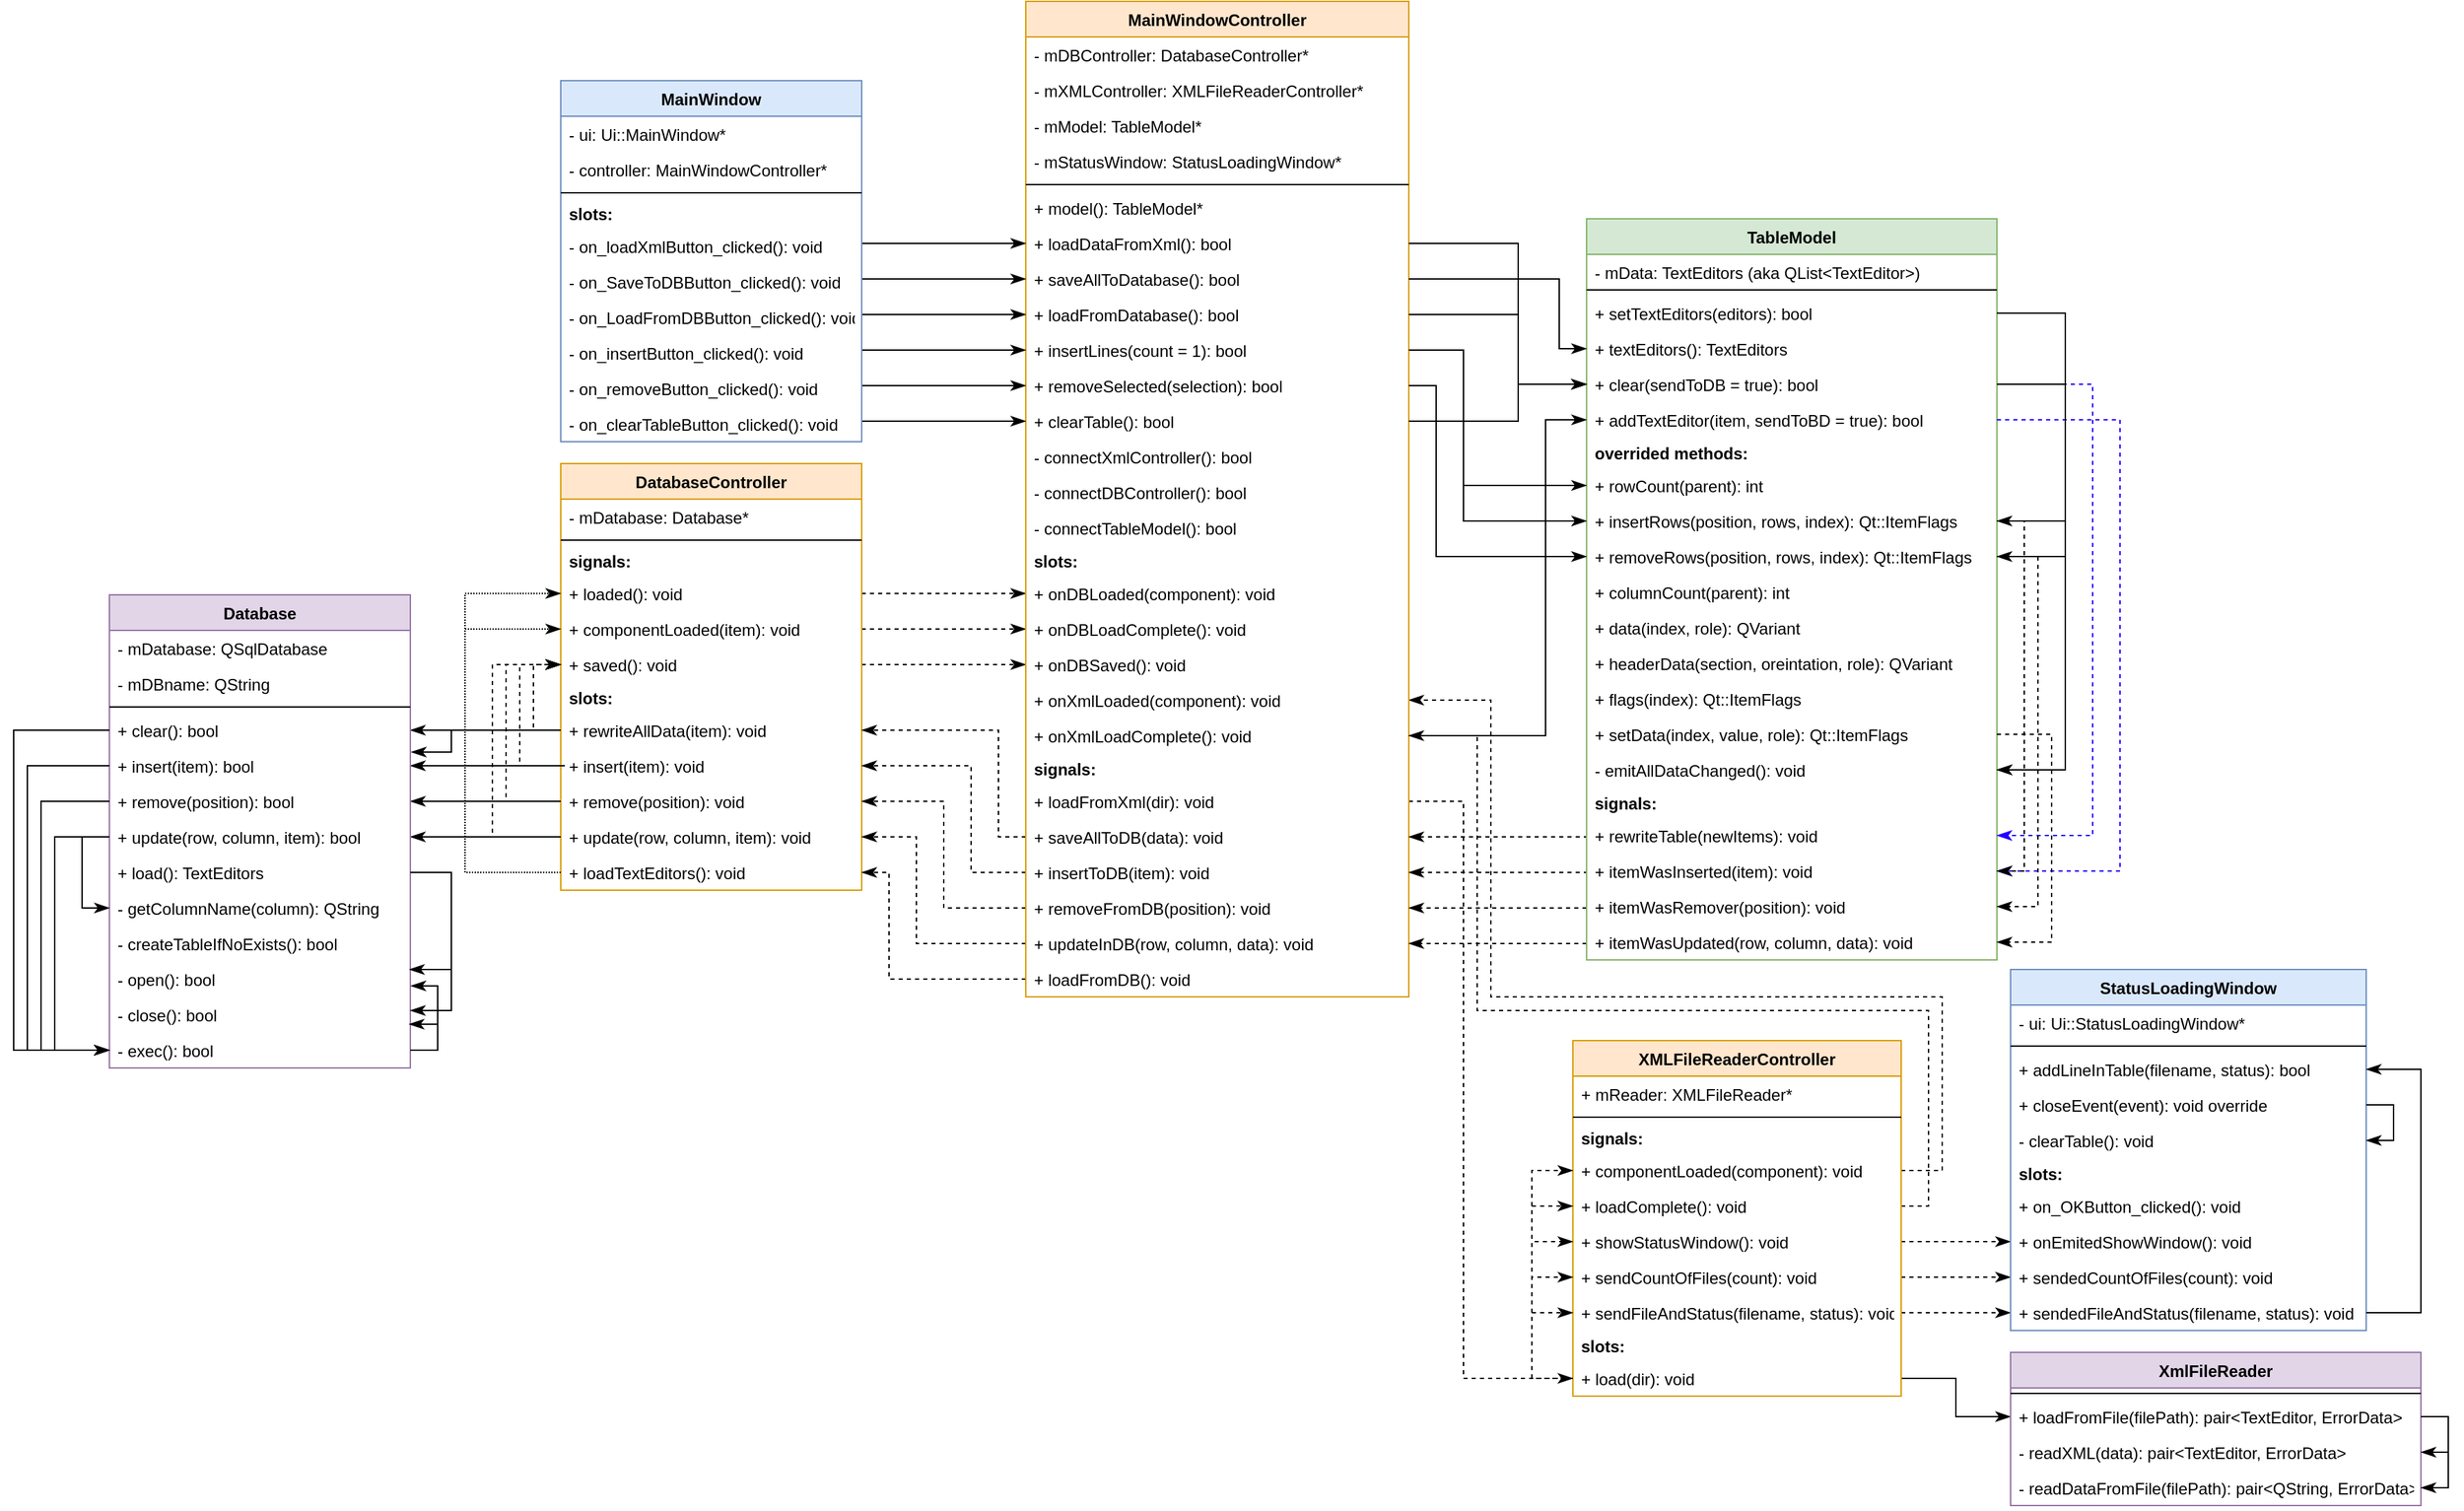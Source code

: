 <mxfile version="13.2.4" type="device" pages="3"><diagram id="-SUJbpO5iFp-_SRxwsuj" name="FunctionCallsAndEmits"><mxGraphModel dx="3944" dy="2574" grid="1" gridSize="10" guides="1" tooltips="1" connect="1" arrows="1" fold="1" page="1" pageScale="1" pageWidth="1100" pageHeight="850" math="0" shadow="0"><root><mxCell id="3nAOXpGMBowf7222j9me-0"/><mxCell id="3nAOXpGMBowf7222j9me-1" parent="3nAOXpGMBowf7222j9me-0"/><mxCell id="_YWJ1eA8EUbiIDk0faRw-22" style="edgeStyle=orthogonalEdgeStyle;rounded=0;orthogonalLoop=1;jettySize=auto;html=1;entryX=0;entryY=0.5;entryDx=0;entryDy=0;dashed=1;startSize=8;endArrow=classicThin;endFill=1;endSize=8;" edge="1" parent="3nAOXpGMBowf7222j9me-1" source="YgcShQwy44rw3lFZ8mtj-10" target="YgcShQwy44rw3lFZ8mtj-50"><mxGeometry relative="1" as="geometry"><Array as="points"><mxPoint x="530" y="151"/><mxPoint x="530" y="151"/></Array></mxGeometry></mxCell><mxCell id="_YWJ1eA8EUbiIDk0faRw-23" style="edgeStyle=orthogonalEdgeStyle;rounded=0;orthogonalLoop=1;jettySize=auto;html=1;dashed=1;startSize=8;endArrow=classicThin;endFill=1;endSize=8;entryX=0;entryY=0.5;entryDx=0;entryDy=0;" edge="1" parent="3nAOXpGMBowf7222j9me-1" source="YgcShQwy44rw3lFZ8mtj-11" target="YgcShQwy44rw3lFZ8mtj-49"><mxGeometry relative="1" as="geometry"><mxPoint x="520" y="450" as="targetPoint"/><Array as="points"><mxPoint x="520" y="125"/><mxPoint x="520" y="125"/></Array></mxGeometry></mxCell><mxCell id="_YWJ1eA8EUbiIDk0faRw-24" style="edgeStyle=orthogonalEdgeStyle;rounded=0;orthogonalLoop=1;jettySize=auto;html=1;entryX=0;entryY=0.5;entryDx=0;entryDy=0;dashed=1;startSize=8;endArrow=classicThin;endFill=1;endSize=8;" edge="1" parent="3nAOXpGMBowf7222j9me-1" source="YgcShQwy44rw3lFZ8mtj-9" target="YgcShQwy44rw3lFZ8mtj-51"><mxGeometry relative="1" as="geometry"><Array as="points"><mxPoint x="520" y="177"/><mxPoint x="520" y="177"/></Array></mxGeometry></mxCell><mxCell id="rw-a1Dz-gIfIi6xWvBVw-4" value="DatabaseController" style="swimlane;fontStyle=1;align=center;verticalAlign=top;childLayout=stackLayout;horizontal=1;startSize=26;horizontalStack=0;resizeParent=1;resizeParentMax=0;resizeLast=0;collapsible=1;marginBottom=0;fillColor=#ffe6cc;strokeColor=#d79b00;" vertex="1" parent="3nAOXpGMBowf7222j9me-1"><mxGeometry x="220" y="30" width="220" height="312" as="geometry"/></mxCell><mxCell id="rw-a1Dz-gIfIi6xWvBVw-5" value="- mDatabase: Database*" style="text;strokeColor=none;fillColor=none;align=left;verticalAlign=top;spacingLeft=4;spacingRight=4;overflow=hidden;rotatable=0;points=[[0,0.5],[1,0.5]];portConstraint=eastwest;" vertex="1" parent="rw-a1Dz-gIfIi6xWvBVw-4"><mxGeometry y="26" width="220" height="26" as="geometry"/></mxCell><mxCell id="rw-a1Dz-gIfIi6xWvBVw-6" value="" style="line;strokeWidth=1;fillColor=none;align=left;verticalAlign=middle;spacingTop=-1;spacingLeft=3;spacingRight=3;rotatable=0;labelPosition=right;points=[];portConstraint=eastwest;" vertex="1" parent="rw-a1Dz-gIfIi6xWvBVw-4"><mxGeometry y="52" width="220" height="8" as="geometry"/></mxCell><mxCell id="YgcShQwy44rw3lFZ8mtj-6" value="signals:" style="text;strokeColor=none;fillColor=none;align=left;verticalAlign=middle;spacingLeft=4;spacingRight=4;overflow=hidden;rotatable=0;points=[[0,0.5],[1,0.5]];portConstraint=eastwest;fontStyle=1" vertex="1" parent="rw-a1Dz-gIfIi6xWvBVw-4"><mxGeometry y="60" width="220" height="22" as="geometry"/></mxCell><mxCell id="YgcShQwy44rw3lFZ8mtj-11" value="+ loaded(): void" style="text;strokeColor=none;fillColor=none;align=left;verticalAlign=top;spacingLeft=4;spacingRight=4;overflow=hidden;rotatable=0;points=[[0,0.5],[1,0.5]];portConstraint=eastwest;" vertex="1" parent="rw-a1Dz-gIfIi6xWvBVw-4"><mxGeometry y="82" width="220" height="26" as="geometry"/></mxCell><mxCell id="YgcShQwy44rw3lFZ8mtj-10" value="+ componentLoaded(item): void" style="text;strokeColor=none;fillColor=none;align=left;verticalAlign=top;spacingLeft=4;spacingRight=4;overflow=hidden;rotatable=0;points=[[0,0.5],[1,0.5]];portConstraint=eastwest;" vertex="1" parent="rw-a1Dz-gIfIi6xWvBVw-4"><mxGeometry y="108" width="220" height="26" as="geometry"/></mxCell><mxCell id="YgcShQwy44rw3lFZ8mtj-9" value="+ saved(): void" style="text;strokeColor=none;fillColor=none;align=left;verticalAlign=top;spacingLeft=4;spacingRight=4;overflow=hidden;rotatable=0;points=[[0,0.5],[1,0.5]];portConstraint=eastwest;" vertex="1" parent="rw-a1Dz-gIfIi6xWvBVw-4"><mxGeometry y="134" width="220" height="26" as="geometry"/></mxCell><mxCell id="YgcShQwy44rw3lFZ8mtj-7" value="slots:" style="text;strokeColor=none;fillColor=none;align=left;verticalAlign=middle;spacingLeft=4;spacingRight=4;overflow=hidden;rotatable=0;points=[[0,0.5],[1,0.5]];portConstraint=eastwest;fontStyle=1" vertex="1" parent="rw-a1Dz-gIfIi6xWvBVw-4"><mxGeometry y="160" width="220" height="22" as="geometry"/></mxCell><mxCell id="_YWJ1eA8EUbiIDk0faRw-15" style="edgeStyle=orthogonalEdgeStyle;rounded=0;orthogonalLoop=1;jettySize=auto;html=1;startSize=8;endArrow=classicThin;endFill=1;endSize=8;dashed=1;" edge="1" parent="rw-a1Dz-gIfIi6xWvBVw-4" target="YgcShQwy44rw3lFZ8mtj-9"><mxGeometry relative="1" as="geometry"><mxPoint x="-4" y="195.0" as="sourcePoint"/><mxPoint x="-4" y="95" as="targetPoint"/><Array as="points"><mxPoint x="-20" y="195"/><mxPoint x="-20" y="147"/></Array></mxGeometry></mxCell><mxCell id="YgcShQwy44rw3lFZ8mtj-8" value="+ rewriteAllData(item): void" style="text;strokeColor=none;fillColor=none;align=left;verticalAlign=top;spacingLeft=4;spacingRight=4;overflow=hidden;rotatable=0;points=[[0,0.5],[1,0.5]];portConstraint=eastwest;" vertex="1" parent="rw-a1Dz-gIfIi6xWvBVw-4"><mxGeometry y="182" width="220" height="26" as="geometry"/></mxCell><mxCell id="_YWJ1eA8EUbiIDk0faRw-18" style="edgeStyle=orthogonalEdgeStyle;rounded=0;orthogonalLoop=1;jettySize=auto;html=1;dashed=1;startSize=8;endArrow=classicThin;endFill=1;endSize=8;" edge="1" parent="rw-a1Dz-gIfIi6xWvBVw-4" target="YgcShQwy44rw3lFZ8mtj-9"><mxGeometry relative="1" as="geometry"><mxPoint x="3" y="221.0" as="sourcePoint"/><mxPoint x="3" y="95" as="targetPoint"/><Array as="points"><mxPoint x="-30" y="221"/><mxPoint x="-30" y="147"/></Array></mxGeometry></mxCell><mxCell id="YgcShQwy44rw3lFZ8mtj-12" value="+ insert(item): void" style="text;strokeColor=none;fillColor=none;align=left;verticalAlign=top;spacingLeft=4;spacingRight=4;overflow=hidden;rotatable=0;points=[[0,0.5],[1,0.5]];portConstraint=eastwest;" vertex="1" parent="rw-a1Dz-gIfIi6xWvBVw-4"><mxGeometry y="208" width="220" height="26" as="geometry"/></mxCell><mxCell id="YgcShQwy44rw3lFZ8mtj-13" value="+ remove(position): void" style="text;strokeColor=none;fillColor=none;align=left;verticalAlign=top;spacingLeft=4;spacingRight=4;overflow=hidden;rotatable=0;points=[[0,0.5],[1,0.5]];portConstraint=eastwest;" vertex="1" parent="rw-a1Dz-gIfIi6xWvBVw-4"><mxGeometry y="234" width="220" height="26" as="geometry"/></mxCell><mxCell id="_YWJ1eA8EUbiIDk0faRw-20" style="edgeStyle=orthogonalEdgeStyle;rounded=0;orthogonalLoop=1;jettySize=auto;html=1;dashed=1;startSize=8;endArrow=classicThin;endFill=1;endSize=8;" edge="1" parent="rw-a1Dz-gIfIi6xWvBVw-4" target="YgcShQwy44rw3lFZ8mtj-9"><mxGeometry relative="1" as="geometry"><mxPoint x="-5" y="273.0" as="sourcePoint"/><mxPoint x="-5" y="95" as="targetPoint"/><Array as="points"><mxPoint x="-50" y="273"/><mxPoint x="-50" y="147"/></Array></mxGeometry></mxCell><mxCell id="YgcShQwy44rw3lFZ8mtj-14" value="+ update(row, column, item): void" style="text;strokeColor=none;fillColor=none;align=left;verticalAlign=top;spacingLeft=4;spacingRight=4;overflow=hidden;rotatable=0;points=[[0,0.5],[1,0.5]];portConstraint=eastwest;" vertex="1" parent="rw-a1Dz-gIfIi6xWvBVw-4"><mxGeometry y="260" width="220" height="26" as="geometry"/></mxCell><mxCell id="_YWJ1eA8EUbiIDk0faRw-17" style="edgeStyle=orthogonalEdgeStyle;rounded=0;orthogonalLoop=1;jettySize=auto;html=1;dashed=1;startSize=8;endArrow=classicThin;endFill=1;endSize=8;dashPattern=1 1;" edge="1" parent="rw-a1Dz-gIfIi6xWvBVw-4" source="YgcShQwy44rw3lFZ8mtj-15" target="YgcShQwy44rw3lFZ8mtj-11"><mxGeometry relative="1" as="geometry"><Array as="points"><mxPoint x="-70" y="299"/><mxPoint x="-70" y="95"/></Array></mxGeometry></mxCell><mxCell id="_YWJ1eA8EUbiIDk0faRw-21" style="edgeStyle=orthogonalEdgeStyle;rounded=0;orthogonalLoop=1;jettySize=auto;html=1;dashed=1;startSize=8;endArrow=classicThin;endFill=1;endSize=8;dashPattern=1 1;" edge="1" parent="rw-a1Dz-gIfIi6xWvBVw-4" source="YgcShQwy44rw3lFZ8mtj-15" target="YgcShQwy44rw3lFZ8mtj-10"><mxGeometry relative="1" as="geometry"><Array as="points"><mxPoint x="-70" y="299"/><mxPoint x="-70" y="121"/></Array></mxGeometry></mxCell><mxCell id="YgcShQwy44rw3lFZ8mtj-15" value="+ loadTextEditors(): void" style="text;strokeColor=none;fillColor=none;align=left;verticalAlign=top;spacingLeft=4;spacingRight=4;overflow=hidden;rotatable=0;points=[[0,0.5],[1,0.5]];portConstraint=eastwest;" vertex="1" parent="rw-a1Dz-gIfIi6xWvBVw-4"><mxGeometry y="286" width="220" height="26" as="geometry"/></mxCell><mxCell id="_YWJ1eA8EUbiIDk0faRw-19" style="edgeStyle=orthogonalEdgeStyle;rounded=0;orthogonalLoop=1;jettySize=auto;html=1;dashed=1;startSize=8;endArrow=classicThin;endFill=1;endSize=8;" edge="1" parent="rw-a1Dz-gIfIi6xWvBVw-4" target="YgcShQwy44rw3lFZ8mtj-9"><mxGeometry relative="1" as="geometry"><mxPoint x="-1" y="95" as="targetPoint"/><mxPoint x="-1" y="247.0" as="sourcePoint"/><Array as="points"><mxPoint x="-40" y="247"/><mxPoint x="-40" y="147"/></Array></mxGeometry></mxCell><mxCell id="_YWJ1eA8EUbiIDk0faRw-25" style="edgeStyle=orthogonalEdgeStyle;rounded=0;orthogonalLoop=1;jettySize=auto;html=1;entryX=1;entryY=0.5;entryDx=0;entryDy=0;dashed=1;startSize=8;endArrow=classicThin;endFill=1;endSize=8;exitX=0;exitY=0.5;exitDx=0;exitDy=0;" edge="1" parent="3nAOXpGMBowf7222j9me-1" source="YgcShQwy44rw3lFZ8mtj-42" target="YgcShQwy44rw3lFZ8mtj-15"><mxGeometry relative="1" as="geometry"><Array as="points"><mxPoint x="460" y="407"/><mxPoint x="460" y="329"/></Array></mxGeometry></mxCell><mxCell id="_YWJ1eA8EUbiIDk0faRw-26" style="edgeStyle=orthogonalEdgeStyle;rounded=0;orthogonalLoop=1;jettySize=auto;html=1;entryX=1;entryY=0.5;entryDx=0;entryDy=0;dashed=1;startSize=8;endArrow=classicThin;endFill=1;endSize=8;exitX=0;exitY=0.5;exitDx=0;exitDy=0;" edge="1" parent="3nAOXpGMBowf7222j9me-1" source="YgcShQwy44rw3lFZ8mtj-43" target="YgcShQwy44rw3lFZ8mtj-12"><mxGeometry relative="1" as="geometry"><Array as="points"><mxPoint x="520" y="329"/><mxPoint x="520" y="251"/></Array></mxGeometry></mxCell><mxCell id="_YWJ1eA8EUbiIDk0faRw-27" style="edgeStyle=orthogonalEdgeStyle;rounded=0;orthogonalLoop=1;jettySize=auto;html=1;entryX=1;entryY=0.5;entryDx=0;entryDy=0;dashed=1;startSize=8;endArrow=classicThin;endFill=1;endSize=8;exitX=0;exitY=0.5;exitDx=0;exitDy=0;" edge="1" parent="3nAOXpGMBowf7222j9me-1" source="YgcShQwy44rw3lFZ8mtj-44" target="YgcShQwy44rw3lFZ8mtj-13"><mxGeometry relative="1" as="geometry"><Array as="points"><mxPoint x="500" y="355"/><mxPoint x="500" y="277"/></Array></mxGeometry></mxCell><mxCell id="_YWJ1eA8EUbiIDk0faRw-28" style="edgeStyle=orthogonalEdgeStyle;rounded=0;orthogonalLoop=1;jettySize=auto;html=1;entryX=1;entryY=0.5;entryDx=0;entryDy=0;dashed=1;startSize=8;endArrow=classicThin;endFill=1;endSize=8;exitX=0;exitY=0.5;exitDx=0;exitDy=0;" edge="1" parent="3nAOXpGMBowf7222j9me-1" source="YgcShQwy44rw3lFZ8mtj-46" target="YgcShQwy44rw3lFZ8mtj-14"><mxGeometry relative="1" as="geometry"><Array as="points"><mxPoint x="480" y="381"/><mxPoint x="480" y="303"/></Array></mxGeometry></mxCell><mxCell id="_YWJ1eA8EUbiIDk0faRw-29" style="edgeStyle=orthogonalEdgeStyle;rounded=0;orthogonalLoop=1;jettySize=auto;html=1;entryX=1;entryY=0.5;entryDx=0;entryDy=0;dashed=1;startSize=8;endArrow=classicThin;endFill=1;endSize=8;exitX=0;exitY=0.5;exitDx=0;exitDy=0;" edge="1" parent="3nAOXpGMBowf7222j9me-1" source="YgcShQwy44rw3lFZ8mtj-45" target="YgcShQwy44rw3lFZ8mtj-8"><mxGeometry relative="1" as="geometry"><Array as="points"><mxPoint x="540" y="303"/><mxPoint x="540" y="225"/></Array></mxGeometry></mxCell><mxCell id="_YWJ1eA8EUbiIDk0faRw-30" style="edgeStyle=orthogonalEdgeStyle;rounded=0;orthogonalLoop=1;jettySize=auto;html=1;entryX=1;entryY=0.5;entryDx=0;entryDy=0;dashed=1;startSize=8;endArrow=classicThin;endFill=1;endSize=8;exitX=1;exitY=0.5;exitDx=0;exitDy=0;" edge="1" parent="3nAOXpGMBowf7222j9me-1" source="rw-a1Dz-gIfIi6xWvBVw-31" target="YgcShQwy44rw3lFZ8mtj-47"><mxGeometry relative="1" as="geometry"><Array as="points"><mxPoint x="1220" y="573"/><mxPoint x="1220" y="430"/><mxPoint x="890" y="430"/><mxPoint x="890" y="229"/></Array></mxGeometry></mxCell><mxCell id="_YWJ1eA8EUbiIDk0faRw-31" style="edgeStyle=orthogonalEdgeStyle;rounded=0;orthogonalLoop=1;jettySize=auto;html=1;entryX=1;entryY=0.5;entryDx=0;entryDy=0;dashed=1;startSize=8;endArrow=classicThin;endFill=1;endSize=8;exitX=1;exitY=0.5;exitDx=0;exitDy=0;" edge="1" parent="3nAOXpGMBowf7222j9me-1" source="_YWJ1eA8EUbiIDk0faRw-3" target="YgcShQwy44rw3lFZ8mtj-48"><mxGeometry relative="1" as="geometry"><Array as="points"><mxPoint x="1230" y="547"/><mxPoint x="1230" y="420"/><mxPoint x="900" y="420"/><mxPoint x="900" y="203"/></Array></mxGeometry></mxCell><mxCell id="_YWJ1eA8EUbiIDk0faRw-32" style="edgeStyle=orthogonalEdgeStyle;rounded=0;orthogonalLoop=1;jettySize=auto;html=1;entryX=0;entryY=0.5;entryDx=0;entryDy=0;dashed=1;startSize=8;endArrow=classicThin;endFill=1;endSize=8;exitX=1;exitY=0.5;exitDx=0;exitDy=0;" edge="1" parent="3nAOXpGMBowf7222j9me-1" source="YgcShQwy44rw3lFZ8mtj-41" target="_YWJ1eA8EUbiIDk0faRw-8"><mxGeometry relative="1" as="geometry"><Array as="points"><mxPoint x="880" y="277"/><mxPoint x="880" y="699"/></Array></mxGeometry></mxCell><mxCell id="rw-a1Dz-gIfIi6xWvBVw-0" value="MainWindowController" style="swimlane;fontStyle=1;align=center;verticalAlign=top;childLayout=stackLayout;horizontal=1;startSize=26;horizontalStack=0;resizeParent=1;resizeParentMax=0;resizeLast=0;collapsible=1;marginBottom=0;fillColor=#ffe6cc;strokeColor=#d79b00;" vertex="1" parent="3nAOXpGMBowf7222j9me-1"><mxGeometry x="560" y="-308" width="280" height="728" as="geometry"/></mxCell><mxCell id="rw-a1Dz-gIfIi6xWvBVw-1" value="- mDBController: DatabaseController*" style="text;strokeColor=none;fillColor=none;align=left;verticalAlign=top;spacingLeft=4;spacingRight=4;overflow=hidden;rotatable=0;points=[[0,0.5],[1,0.5]];portConstraint=eastwest;" vertex="1" parent="rw-a1Dz-gIfIi6xWvBVw-0"><mxGeometry y="26" width="280" height="26" as="geometry"/></mxCell><mxCell id="YgcShQwy44rw3lFZ8mtj-32" value="- mXMLController: XMLFileReaderController*" style="text;strokeColor=none;fillColor=none;align=left;verticalAlign=top;spacingLeft=4;spacingRight=4;overflow=hidden;rotatable=0;points=[[0,0.5],[1,0.5]];portConstraint=eastwest;" vertex="1" parent="rw-a1Dz-gIfIi6xWvBVw-0"><mxGeometry y="52" width="280" height="26" as="geometry"/></mxCell><mxCell id="YgcShQwy44rw3lFZ8mtj-33" value="- mModel: TableModel*" style="text;strokeColor=none;fillColor=none;align=left;verticalAlign=top;spacingLeft=4;spacingRight=4;overflow=hidden;rotatable=0;points=[[0,0.5],[1,0.5]];portConstraint=eastwest;" vertex="1" parent="rw-a1Dz-gIfIi6xWvBVw-0"><mxGeometry y="78" width="280" height="26" as="geometry"/></mxCell><mxCell id="YgcShQwy44rw3lFZ8mtj-34" value="- mStatusWindow: StatusLoadingWindow*" style="text;strokeColor=none;fillColor=none;align=left;verticalAlign=top;spacingLeft=4;spacingRight=4;overflow=hidden;rotatable=0;points=[[0,0.5],[1,0.5]];portConstraint=eastwest;" vertex="1" parent="rw-a1Dz-gIfIi6xWvBVw-0"><mxGeometry y="104" width="280" height="26" as="geometry"/></mxCell><mxCell id="rw-a1Dz-gIfIi6xWvBVw-2" value="" style="line;strokeWidth=1;fillColor=none;align=left;verticalAlign=middle;spacingTop=-1;spacingLeft=3;spacingRight=3;rotatable=0;labelPosition=right;points=[];portConstraint=eastwest;" vertex="1" parent="rw-a1Dz-gIfIi6xWvBVw-0"><mxGeometry y="130" width="280" height="8" as="geometry"/></mxCell><mxCell id="rw-a1Dz-gIfIi6xWvBVw-3" value="+ model(): TableModel*" style="text;strokeColor=none;fillColor=none;align=left;verticalAlign=top;spacingLeft=4;spacingRight=4;overflow=hidden;rotatable=0;points=[[0,0.5],[1,0.5]];portConstraint=eastwest;" vertex="1" parent="rw-a1Dz-gIfIi6xWvBVw-0"><mxGeometry y="138" width="280" height="26" as="geometry"/></mxCell><mxCell id="YgcShQwy44rw3lFZ8mtj-38" value="+ loadDataFromXml(): bool" style="text;strokeColor=none;fillColor=none;align=left;verticalAlign=top;spacingLeft=4;spacingRight=4;overflow=hidden;rotatable=0;points=[[0,0.5],[1,0.5]];portConstraint=eastwest;" vertex="1" parent="rw-a1Dz-gIfIi6xWvBVw-0"><mxGeometry y="164" width="280" height="26" as="geometry"/></mxCell><mxCell id="YgcShQwy44rw3lFZ8mtj-40" value="+ saveAllToDatabase(): bool" style="text;strokeColor=none;fillColor=none;align=left;verticalAlign=top;spacingLeft=4;spacingRight=4;overflow=hidden;rotatable=0;points=[[0,0.5],[1,0.5]];portConstraint=eastwest;" vertex="1" parent="rw-a1Dz-gIfIi6xWvBVw-0"><mxGeometry y="190" width="280" height="26" as="geometry"/></mxCell><mxCell id="YgcShQwy44rw3lFZ8mtj-39" value="+ loadFromDatabase(): bool" style="text;strokeColor=none;fillColor=none;align=left;verticalAlign=top;spacingLeft=4;spacingRight=4;overflow=hidden;rotatable=0;points=[[0,0.5],[1,0.5]];portConstraint=eastwest;" vertex="1" parent="rw-a1Dz-gIfIi6xWvBVw-0"><mxGeometry y="216" width="280" height="26" as="geometry"/></mxCell><mxCell id="YgcShQwy44rw3lFZ8mtj-35" value="+ insertLines(count = 1): bool" style="text;strokeColor=none;fillColor=none;align=left;verticalAlign=top;spacingLeft=4;spacingRight=4;overflow=hidden;rotatable=0;points=[[0,0.5],[1,0.5]];portConstraint=eastwest;" vertex="1" parent="rw-a1Dz-gIfIi6xWvBVw-0"><mxGeometry y="242" width="280" height="26" as="geometry"/></mxCell><mxCell id="YgcShQwy44rw3lFZ8mtj-36" value="+ removeSelected(selection): bool" style="text;strokeColor=none;fillColor=none;align=left;verticalAlign=top;spacingLeft=4;spacingRight=4;overflow=hidden;rotatable=0;points=[[0,0.5],[1,0.5]];portConstraint=eastwest;" vertex="1" parent="rw-a1Dz-gIfIi6xWvBVw-0"><mxGeometry y="268" width="280" height="26" as="geometry"/></mxCell><mxCell id="YgcShQwy44rw3lFZ8mtj-37" value="+ clearTable(): bool" style="text;strokeColor=none;fillColor=none;align=left;verticalAlign=top;spacingLeft=4;spacingRight=4;overflow=hidden;rotatable=0;points=[[0,0.5],[1,0.5]];portConstraint=eastwest;" vertex="1" parent="rw-a1Dz-gIfIi6xWvBVw-0"><mxGeometry y="294" width="280" height="26" as="geometry"/></mxCell><mxCell id="YgcShQwy44rw3lFZ8mtj-52" value="- connectXmlController(): bool" style="text;strokeColor=none;fillColor=none;align=left;verticalAlign=top;spacingLeft=4;spacingRight=4;overflow=hidden;rotatable=0;points=[[0,0.5],[1,0.5]];portConstraint=eastwest;" vertex="1" parent="rw-a1Dz-gIfIi6xWvBVw-0"><mxGeometry y="320" width="280" height="26" as="geometry"/></mxCell><mxCell id="YgcShQwy44rw3lFZ8mtj-53" value="- connectDBController(): bool" style="text;strokeColor=none;fillColor=none;align=left;verticalAlign=top;spacingLeft=4;spacingRight=4;overflow=hidden;rotatable=0;points=[[0,0.5],[1,0.5]];portConstraint=eastwest;" vertex="1" parent="rw-a1Dz-gIfIi6xWvBVw-0"><mxGeometry y="346" width="280" height="26" as="geometry"/></mxCell><mxCell id="YgcShQwy44rw3lFZ8mtj-54" value="- connectTableModel(): bool" style="text;strokeColor=none;fillColor=none;align=left;verticalAlign=top;spacingLeft=4;spacingRight=4;overflow=hidden;rotatable=0;points=[[0,0.5],[1,0.5]];portConstraint=eastwest;" vertex="1" parent="rw-a1Dz-gIfIi6xWvBVw-0"><mxGeometry y="372" width="280" height="26" as="geometry"/></mxCell><mxCell id="YgcShQwy44rw3lFZ8mtj-30" value="slots:" style="text;strokeColor=none;fillColor=none;align=left;verticalAlign=middle;spacingLeft=4;spacingRight=4;overflow=hidden;rotatable=0;points=[[0,0.5],[1,0.5]];portConstraint=eastwest;fontStyle=1" vertex="1" parent="rw-a1Dz-gIfIi6xWvBVw-0"><mxGeometry y="398" width="280" height="22" as="geometry"/></mxCell><mxCell id="YgcShQwy44rw3lFZ8mtj-49" value="+ onDBLoaded(component): void" style="text;strokeColor=none;fillColor=none;align=left;verticalAlign=top;spacingLeft=4;spacingRight=4;overflow=hidden;rotatable=0;points=[[0,0.5],[1,0.5]];portConstraint=eastwest;" vertex="1" parent="rw-a1Dz-gIfIi6xWvBVw-0"><mxGeometry y="420" width="280" height="26" as="geometry"/></mxCell><mxCell id="YgcShQwy44rw3lFZ8mtj-50" value="+ onDBLoadComplete(): void" style="text;strokeColor=none;fillColor=none;align=left;verticalAlign=top;spacingLeft=4;spacingRight=4;overflow=hidden;rotatable=0;points=[[0,0.5],[1,0.5]];portConstraint=eastwest;" vertex="1" parent="rw-a1Dz-gIfIi6xWvBVw-0"><mxGeometry y="446" width="280" height="26" as="geometry"/></mxCell><mxCell id="YgcShQwy44rw3lFZ8mtj-51" value="+ onDBSaved(): void" style="text;strokeColor=none;fillColor=none;align=left;verticalAlign=top;spacingLeft=4;spacingRight=4;overflow=hidden;rotatable=0;points=[[0,0.5],[1,0.5]];portConstraint=eastwest;" vertex="1" parent="rw-a1Dz-gIfIi6xWvBVw-0"><mxGeometry y="472" width="280" height="26" as="geometry"/></mxCell><mxCell id="YgcShQwy44rw3lFZ8mtj-48" value="+ onXmlLoaded(component): void" style="text;strokeColor=none;fillColor=none;align=left;verticalAlign=top;spacingLeft=4;spacingRight=4;overflow=hidden;rotatable=0;points=[[0,0.5],[1,0.5]];portConstraint=eastwest;" vertex="1" parent="rw-a1Dz-gIfIi6xWvBVw-0"><mxGeometry y="498" width="280" height="26" as="geometry"/></mxCell><mxCell id="YgcShQwy44rw3lFZ8mtj-47" value="+ onXmlLoadComplete(): void" style="text;strokeColor=none;fillColor=none;align=left;verticalAlign=top;spacingLeft=4;spacingRight=4;overflow=hidden;rotatable=0;points=[[0,0.5],[1,0.5]];portConstraint=eastwest;" vertex="1" parent="rw-a1Dz-gIfIi6xWvBVw-0"><mxGeometry y="524" width="280" height="26" as="geometry"/></mxCell><mxCell id="YgcShQwy44rw3lFZ8mtj-31" value="signals:" style="text;strokeColor=none;fillColor=none;align=left;verticalAlign=middle;spacingLeft=4;spacingRight=4;overflow=hidden;rotatable=0;points=[[0,0.5],[1,0.5]];portConstraint=eastwest;fontStyle=1" vertex="1" parent="rw-a1Dz-gIfIi6xWvBVw-0"><mxGeometry y="550" width="280" height="22" as="geometry"/></mxCell><mxCell id="YgcShQwy44rw3lFZ8mtj-41" value="+ loadFromXml(dir): void" style="text;strokeColor=none;fillColor=none;align=left;verticalAlign=top;spacingLeft=4;spacingRight=4;overflow=hidden;rotatable=0;points=[[0,0.5],[1,0.5]];portConstraint=eastwest;" vertex="1" parent="rw-a1Dz-gIfIi6xWvBVw-0"><mxGeometry y="572" width="280" height="26" as="geometry"/></mxCell><mxCell id="YgcShQwy44rw3lFZ8mtj-45" value="+ saveAllToDB(data): void" style="text;strokeColor=none;fillColor=none;align=left;verticalAlign=top;spacingLeft=4;spacingRight=4;overflow=hidden;rotatable=0;points=[[0,0.5],[1,0.5]];portConstraint=eastwest;" vertex="1" parent="rw-a1Dz-gIfIi6xWvBVw-0"><mxGeometry y="598" width="280" height="26" as="geometry"/></mxCell><mxCell id="YgcShQwy44rw3lFZ8mtj-43" value="+ insertToDB(item): void" style="text;strokeColor=none;fillColor=none;align=left;verticalAlign=top;spacingLeft=4;spacingRight=4;overflow=hidden;rotatable=0;points=[[0,0.5],[1,0.5]];portConstraint=eastwest;" vertex="1" parent="rw-a1Dz-gIfIi6xWvBVw-0"><mxGeometry y="624" width="280" height="26" as="geometry"/></mxCell><mxCell id="YgcShQwy44rw3lFZ8mtj-44" value="+ removeFromDB(position): void" style="text;strokeColor=none;fillColor=none;align=left;verticalAlign=top;spacingLeft=4;spacingRight=4;overflow=hidden;rotatable=0;points=[[0,0.5],[1,0.5]];portConstraint=eastwest;" vertex="1" parent="rw-a1Dz-gIfIi6xWvBVw-0"><mxGeometry y="650" width="280" height="26" as="geometry"/></mxCell><mxCell id="YgcShQwy44rw3lFZ8mtj-46" value="+ updateInDB(row, column, data): void" style="text;strokeColor=none;fillColor=none;align=left;verticalAlign=top;spacingLeft=4;spacingRight=4;overflow=hidden;rotatable=0;points=[[0,0.5],[1,0.5]];portConstraint=eastwest;" vertex="1" parent="rw-a1Dz-gIfIi6xWvBVw-0"><mxGeometry y="676" width="280" height="26" as="geometry"/></mxCell><mxCell id="YgcShQwy44rw3lFZ8mtj-42" value="+ loadFromDB(): void" style="text;strokeColor=none;fillColor=none;align=left;verticalAlign=top;spacingLeft=4;spacingRight=4;overflow=hidden;rotatable=0;points=[[0,0.5],[1,0.5]];portConstraint=eastwest;" vertex="1" parent="rw-a1Dz-gIfIi6xWvBVw-0"><mxGeometry y="702" width="280" height="26" as="geometry"/></mxCell><mxCell id="_YWJ1eA8EUbiIDk0faRw-36" style="edgeStyle=orthogonalEdgeStyle;rounded=0;orthogonalLoop=1;jettySize=auto;html=1;dashed=1;startSize=8;endArrow=classicThin;endFill=1;endSize=8;exitX=0;exitY=0.5;exitDx=0;exitDy=0;" edge="1" parent="3nAOXpGMBowf7222j9me-1" source="YgcShQwy44rw3lFZ8mtj-79" target="YgcShQwy44rw3lFZ8mtj-45"><mxGeometry relative="1" as="geometry"><Array as="points"><mxPoint x="970" y="303"/></Array></mxGeometry></mxCell><mxCell id="_YWJ1eA8EUbiIDk0faRw-37" style="edgeStyle=orthogonalEdgeStyle;rounded=0;orthogonalLoop=1;jettySize=auto;html=1;dashed=1;startSize=8;endArrow=classicThin;endFill=1;endSize=8;exitX=0;exitY=0.5;exitDx=0;exitDy=0;entryX=1;entryY=0.5;entryDx=0;entryDy=0;" edge="1" parent="3nAOXpGMBowf7222j9me-1" source="YgcShQwy44rw3lFZ8mtj-76" target="YgcShQwy44rw3lFZ8mtj-43"><mxGeometry relative="1" as="geometry"><Array as="points"><mxPoint x="970" y="329"/></Array></mxGeometry></mxCell><mxCell id="_YWJ1eA8EUbiIDk0faRw-38" style="edgeStyle=orthogonalEdgeStyle;rounded=0;orthogonalLoop=1;jettySize=auto;html=1;dashed=1;startSize=8;endArrow=classicThin;endFill=1;endSize=8;" edge="1" parent="3nAOXpGMBowf7222j9me-1" source="YgcShQwy44rw3lFZ8mtj-77" target="YgcShQwy44rw3lFZ8mtj-44"><mxGeometry relative="1" as="geometry"><Array as="points"><mxPoint x="940" y="355"/><mxPoint x="940" y="355"/></Array></mxGeometry></mxCell><mxCell id="_YWJ1eA8EUbiIDk0faRw-39" style="edgeStyle=orthogonalEdgeStyle;rounded=0;orthogonalLoop=1;jettySize=auto;html=1;dashed=1;startSize=8;endArrow=classicThin;endFill=1;endSize=8;" edge="1" parent="3nAOXpGMBowf7222j9me-1" source="YgcShQwy44rw3lFZ8mtj-78" target="YgcShQwy44rw3lFZ8mtj-46"><mxGeometry relative="1" as="geometry"><Array as="points"><mxPoint x="920" y="381"/><mxPoint x="920" y="381"/></Array></mxGeometry></mxCell><mxCell id="_YWJ1eA8EUbiIDk0faRw-47" style="edgeStyle=orthogonalEdgeStyle;rounded=0;jumpStyle=none;orthogonalLoop=1;jettySize=auto;html=1;entryX=0;entryY=0.5;entryDx=0;entryDy=0;startSize=8;endArrow=classicThin;endFill=1;endSize=8;strokeColor=#000000;strokeWidth=1;" edge="1" parent="3nAOXpGMBowf7222j9me-1" source="_YWJ1eA8EUbiIDk0faRw-8" target="rw-a1Dz-gIfIi6xWvBVw-15"><mxGeometry relative="1" as="geometry"><Array as="points"><mxPoint x="1240" y="699"/><mxPoint x="1240" y="727"/></Array></mxGeometry></mxCell><mxCell id="_YWJ1eA8EUbiIDk0faRw-50" style="edgeStyle=orthogonalEdgeStyle;rounded=0;jumpStyle=none;orthogonalLoop=1;jettySize=auto;html=1;startSize=8;endArrow=classicThin;endFill=1;endSize=8;strokeColor=#000000;strokeWidth=1;" edge="1" parent="3nAOXpGMBowf7222j9me-1" source="YgcShQwy44rw3lFZ8mtj-8" target="YgcShQwy44rw3lFZ8mtj-3"><mxGeometry relative="1" as="geometry"><mxPoint x="100" y="170" as="targetPoint"/><Array as="points"/></mxGeometry></mxCell><mxCell id="_YWJ1eA8EUbiIDk0faRw-51" style="edgeStyle=orthogonalEdgeStyle;rounded=0;jumpStyle=none;orthogonalLoop=1;jettySize=auto;html=1;startSize=8;endArrow=classicThin;endFill=1;endSize=8;strokeColor=#000000;strokeWidth=1;entryX=1.003;entryY=0.115;entryDx=0;entryDy=0;entryPerimeter=0;" edge="1" parent="3nAOXpGMBowf7222j9me-1" source="YgcShQwy44rw3lFZ8mtj-8" target="rw-a1Dz-gIfIi6xWvBVw-27"><mxGeometry relative="1" as="geometry"><Array as="points"><mxPoint x="140" y="225"/><mxPoint x="140" y="241"/></Array></mxGeometry></mxCell><mxCell id="_YWJ1eA8EUbiIDk0faRw-52" style="edgeStyle=orthogonalEdgeStyle;rounded=0;jumpStyle=none;orthogonalLoop=1;jettySize=auto;html=1;startSize=8;endArrow=classicThin;endFill=1;endSize=8;strokeColor=#000000;strokeWidth=1;entryX=1;entryY=0.5;entryDx=0;entryDy=0;" edge="1" parent="3nAOXpGMBowf7222j9me-1" source="YgcShQwy44rw3lFZ8mtj-12" target="rw-a1Dz-gIfIi6xWvBVw-27"><mxGeometry relative="1" as="geometry"/></mxCell><mxCell id="_YWJ1eA8EUbiIDk0faRw-53" style="edgeStyle=orthogonalEdgeStyle;rounded=0;jumpStyle=none;orthogonalLoop=1;jettySize=auto;html=1;startSize=8;endArrow=classicThin;endFill=1;endSize=8;strokeColor=#000000;strokeWidth=1;" edge="1" parent="3nAOXpGMBowf7222j9me-1" source="YgcShQwy44rw3lFZ8mtj-13" target="YgcShQwy44rw3lFZ8mtj-2"><mxGeometry relative="1" as="geometry"/></mxCell><mxCell id="_YWJ1eA8EUbiIDk0faRw-54" style="edgeStyle=orthogonalEdgeStyle;rounded=0;jumpStyle=none;orthogonalLoop=1;jettySize=auto;html=1;startSize=8;endArrow=classicThin;endFill=1;endSize=8;strokeColor=#000000;strokeWidth=1;" edge="1" parent="3nAOXpGMBowf7222j9me-1" source="YgcShQwy44rw3lFZ8mtj-14" target="YgcShQwy44rw3lFZ8mtj-1"><mxGeometry relative="1" as="geometry"/></mxCell><mxCell id="rw-a1Dz-gIfIi6xWvBVw-24" value="Database" style="swimlane;fontStyle=1;align=center;verticalAlign=top;childLayout=stackLayout;horizontal=1;startSize=26;horizontalStack=0;resizeParent=1;resizeParentMax=0;resizeLast=0;collapsible=1;marginBottom=0;fillColor=#e1d5e7;strokeColor=#9673a6;" vertex="1" parent="3nAOXpGMBowf7222j9me-1"><mxGeometry x="-110" y="126" width="220" height="346" as="geometry"/></mxCell><mxCell id="rw-a1Dz-gIfIi6xWvBVw-25" value="- mDatabase: QSqlDatabase" style="text;strokeColor=none;fillColor=none;align=left;verticalAlign=top;spacingLeft=4;spacingRight=4;overflow=hidden;rotatable=0;points=[[0,0.5],[1,0.5]];portConstraint=eastwest;" vertex="1" parent="rw-a1Dz-gIfIi6xWvBVw-24"><mxGeometry y="26" width="220" height="26" as="geometry"/></mxCell><mxCell id="YgcShQwy44rw3lFZ8mtj-0" value="- mDBname: QString" style="text;strokeColor=none;fillColor=none;align=left;verticalAlign=top;spacingLeft=4;spacingRight=4;overflow=hidden;rotatable=0;points=[[0,0.5],[1,0.5]];portConstraint=eastwest;" vertex="1" parent="rw-a1Dz-gIfIi6xWvBVw-24"><mxGeometry y="52" width="220" height="26" as="geometry"/></mxCell><mxCell id="rw-a1Dz-gIfIi6xWvBVw-26" value="" style="line;strokeWidth=1;fillColor=none;align=left;verticalAlign=middle;spacingTop=-1;spacingLeft=3;spacingRight=3;rotatable=0;labelPosition=right;points=[];portConstraint=eastwest;" vertex="1" parent="rw-a1Dz-gIfIi6xWvBVw-24"><mxGeometry y="78" width="220" height="8" as="geometry"/></mxCell><mxCell id="_YWJ1eA8EUbiIDk0faRw-58" style="edgeStyle=orthogonalEdgeStyle;rounded=0;jumpStyle=none;orthogonalLoop=1;jettySize=auto;html=1;entryX=0;entryY=0.5;entryDx=0;entryDy=0;startSize=8;endArrow=classicThin;endFill=1;endSize=8;strokeColor=#000000;strokeWidth=1;" edge="1" parent="rw-a1Dz-gIfIi6xWvBVw-24" source="YgcShQwy44rw3lFZ8mtj-3" target="_YWJ1eA8EUbiIDk0faRw-14"><mxGeometry relative="1" as="geometry"><Array as="points"><mxPoint x="-70" y="99"/><mxPoint x="-70" y="333"/></Array></mxGeometry></mxCell><mxCell id="YgcShQwy44rw3lFZ8mtj-3" value="+ clear(): bool" style="text;strokeColor=none;fillColor=none;align=left;verticalAlign=top;spacingLeft=4;spacingRight=4;overflow=hidden;rotatable=0;points=[[0,0.5],[1,0.5]];portConstraint=eastwest;" vertex="1" parent="rw-a1Dz-gIfIi6xWvBVw-24"><mxGeometry y="86" width="220" height="26" as="geometry"/></mxCell><mxCell id="_YWJ1eA8EUbiIDk0faRw-55" style="edgeStyle=orthogonalEdgeStyle;rounded=0;jumpStyle=none;orthogonalLoop=1;jettySize=auto;html=1;entryX=0;entryY=0.5;entryDx=0;entryDy=0;startSize=8;endArrow=classicThin;endFill=1;endSize=8;strokeColor=#000000;strokeWidth=1;" edge="1" parent="rw-a1Dz-gIfIi6xWvBVw-24" source="rw-a1Dz-gIfIi6xWvBVw-27" target="_YWJ1eA8EUbiIDk0faRw-14"><mxGeometry relative="1" as="geometry"><Array as="points"><mxPoint x="-60" y="125"/><mxPoint x="-60" y="333"/></Array></mxGeometry></mxCell><mxCell id="rw-a1Dz-gIfIi6xWvBVw-27" value="+ insert(item): bool" style="text;strokeColor=none;fillColor=none;align=left;verticalAlign=top;spacingLeft=4;spacingRight=4;overflow=hidden;rotatable=0;points=[[0,0.5],[1,0.5]];portConstraint=eastwest;" vertex="1" parent="rw-a1Dz-gIfIi6xWvBVw-24"><mxGeometry y="112" width="220" height="26" as="geometry"/></mxCell><mxCell id="_YWJ1eA8EUbiIDk0faRw-57" style="edgeStyle=orthogonalEdgeStyle;rounded=0;jumpStyle=none;orthogonalLoop=1;jettySize=auto;html=1;entryX=0;entryY=0.5;entryDx=0;entryDy=0;startSize=8;endArrow=classicThin;endFill=1;endSize=8;strokeColor=#000000;strokeWidth=1;" edge="1" parent="rw-a1Dz-gIfIi6xWvBVw-24" source="YgcShQwy44rw3lFZ8mtj-2" target="_YWJ1eA8EUbiIDk0faRw-14"><mxGeometry relative="1" as="geometry"><Array as="points"><mxPoint x="-50" y="151"/><mxPoint x="-50" y="333"/></Array></mxGeometry></mxCell><mxCell id="YgcShQwy44rw3lFZ8mtj-2" value="+ remove(position): bool" style="text;strokeColor=none;fillColor=none;align=left;verticalAlign=top;spacingLeft=4;spacingRight=4;overflow=hidden;rotatable=0;points=[[0,0.5],[1,0.5]];portConstraint=eastwest;" vertex="1" parent="rw-a1Dz-gIfIi6xWvBVw-24"><mxGeometry y="138" width="220" height="26" as="geometry"/></mxCell><mxCell id="_YWJ1eA8EUbiIDk0faRw-56" style="edgeStyle=orthogonalEdgeStyle;rounded=0;jumpStyle=none;orthogonalLoop=1;jettySize=auto;html=1;entryX=0;entryY=0.5;entryDx=0;entryDy=0;startSize=8;endArrow=classicThin;endFill=1;endSize=8;strokeColor=#000000;strokeWidth=1;" edge="1" parent="rw-a1Dz-gIfIi6xWvBVw-24" source="YgcShQwy44rw3lFZ8mtj-1" target="_YWJ1eA8EUbiIDk0faRw-14"><mxGeometry relative="1" as="geometry"><Array as="points"><mxPoint x="-40" y="177"/><mxPoint x="-40" y="333"/></Array></mxGeometry></mxCell><mxCell id="_YWJ1eA8EUbiIDk0faRw-59" style="edgeStyle=orthogonalEdgeStyle;rounded=0;jumpStyle=none;orthogonalLoop=1;jettySize=auto;html=1;entryX=0;entryY=0.5;entryDx=0;entryDy=0;startSize=8;endArrow=classicThin;endFill=1;endSize=8;strokeColor=#000000;strokeWidth=1;" edge="1" parent="rw-a1Dz-gIfIi6xWvBVw-24" source="YgcShQwy44rw3lFZ8mtj-1" target="_YWJ1eA8EUbiIDk0faRw-10"><mxGeometry relative="1" as="geometry"><Array as="points"><mxPoint x="-20" y="177"/><mxPoint x="-20" y="229"/></Array></mxGeometry></mxCell><mxCell id="YgcShQwy44rw3lFZ8mtj-1" value="+ update(row, column, item): bool" style="text;strokeColor=none;fillColor=none;align=left;verticalAlign=top;spacingLeft=4;spacingRight=4;overflow=hidden;rotatable=0;points=[[0,0.5],[1,0.5]];portConstraint=eastwest;" vertex="1" parent="rw-a1Dz-gIfIi6xWvBVw-24"><mxGeometry y="164" width="220" height="26" as="geometry"/></mxCell><mxCell id="_YWJ1eA8EUbiIDk0faRw-62" style="edgeStyle=orthogonalEdgeStyle;rounded=0;jumpStyle=none;orthogonalLoop=1;jettySize=auto;html=1;startSize=8;endArrow=classicThin;endFill=1;endSize=8;strokeColor=#000000;strokeWidth=1;" edge="1" parent="rw-a1Dz-gIfIi6xWvBVw-24" source="YgcShQwy44rw3lFZ8mtj-4" target="_YWJ1eA8EUbiIDk0faRw-13"><mxGeometry relative="1" as="geometry"><Array as="points"><mxPoint x="250" y="203"/><mxPoint x="250" y="304"/></Array></mxGeometry></mxCell><mxCell id="_YWJ1eA8EUbiIDk0faRw-63" style="edgeStyle=orthogonalEdgeStyle;rounded=0;jumpStyle=none;orthogonalLoop=1;jettySize=auto;html=1;entryX=0.997;entryY=0.244;entryDx=0;entryDy=0;startSize=8;endArrow=classicThin;endFill=1;endSize=8;strokeColor=#000000;strokeWidth=1;entryPerimeter=0;" edge="1" parent="rw-a1Dz-gIfIi6xWvBVw-24" source="YgcShQwy44rw3lFZ8mtj-4" target="_YWJ1eA8EUbiIDk0faRw-12"><mxGeometry relative="1" as="geometry"><Array as="points"><mxPoint x="250" y="203"/><mxPoint x="250" y="274"/><mxPoint x="219" y="274"/></Array></mxGeometry></mxCell><mxCell id="YgcShQwy44rw3lFZ8mtj-4" value="+ load(): TextEditors" style="text;strokeColor=none;fillColor=none;align=left;verticalAlign=top;spacingLeft=4;spacingRight=4;overflow=hidden;rotatable=0;points=[[0,0.5],[1,0.5]];portConstraint=eastwest;" vertex="1" parent="rw-a1Dz-gIfIi6xWvBVw-24"><mxGeometry y="190" width="220" height="26" as="geometry"/></mxCell><mxCell id="_YWJ1eA8EUbiIDk0faRw-10" value="- getColumnName(column): QString" style="text;strokeColor=none;fillColor=none;align=left;verticalAlign=top;spacingLeft=4;spacingRight=4;overflow=hidden;rotatable=0;points=[[0,0.5],[1,0.5]];portConstraint=eastwest;" vertex="1" parent="rw-a1Dz-gIfIi6xWvBVw-24"><mxGeometry y="216" width="220" height="26" as="geometry"/></mxCell><mxCell id="_YWJ1eA8EUbiIDk0faRw-11" value="- createTableIfNoExists(): bool" style="text;strokeColor=none;fillColor=none;align=left;verticalAlign=top;spacingLeft=4;spacingRight=4;overflow=hidden;rotatable=0;points=[[0,0.5],[1,0.5]];portConstraint=eastwest;" vertex="1" parent="rw-a1Dz-gIfIi6xWvBVw-24"><mxGeometry y="242" width="220" height="26" as="geometry"/></mxCell><mxCell id="_YWJ1eA8EUbiIDk0faRw-12" value="- open(): bool" style="text;strokeColor=none;fillColor=none;align=left;verticalAlign=top;spacingLeft=4;spacingRight=4;overflow=hidden;rotatable=0;points=[[0,0.5],[1,0.5]];portConstraint=eastwest;" vertex="1" parent="rw-a1Dz-gIfIi6xWvBVw-24"><mxGeometry y="268" width="220" height="26" as="geometry"/></mxCell><mxCell id="_YWJ1eA8EUbiIDk0faRw-13" value="- close(): bool" style="text;strokeColor=none;fillColor=none;align=left;verticalAlign=top;spacingLeft=4;spacingRight=4;overflow=hidden;rotatable=0;points=[[0,0.5],[1,0.5]];portConstraint=eastwest;" vertex="1" parent="rw-a1Dz-gIfIi6xWvBVw-24"><mxGeometry y="294" width="220" height="26" as="geometry"/></mxCell><mxCell id="_YWJ1eA8EUbiIDk0faRw-60" style="edgeStyle=orthogonalEdgeStyle;rounded=0;jumpStyle=none;orthogonalLoop=1;jettySize=auto;html=1;entryX=0.996;entryY=0.788;entryDx=0;entryDy=0;startSize=8;endArrow=classicThin;endFill=1;endSize=8;strokeColor=#000000;strokeWidth=1;entryPerimeter=0;" edge="1" parent="rw-a1Dz-gIfIi6xWvBVw-24" source="_YWJ1eA8EUbiIDk0faRw-14" target="_YWJ1eA8EUbiIDk0faRw-13"><mxGeometry relative="1" as="geometry"><Array as="points"><mxPoint x="240" y="333"/><mxPoint x="240" y="314"/><mxPoint x="219" y="314"/></Array></mxGeometry></mxCell><mxCell id="_YWJ1eA8EUbiIDk0faRw-61" style="edgeStyle=orthogonalEdgeStyle;rounded=0;jumpStyle=none;orthogonalLoop=1;jettySize=auto;html=1;startSize=8;endArrow=classicThin;endFill=1;endSize=8;strokeColor=#000000;strokeWidth=1;entryX=1.002;entryY=0.679;entryDx=0;entryDy=0;entryPerimeter=0;" edge="1" parent="rw-a1Dz-gIfIi6xWvBVw-24" source="_YWJ1eA8EUbiIDk0faRw-14" target="_YWJ1eA8EUbiIDk0faRw-12"><mxGeometry relative="1" as="geometry"><Array as="points"><mxPoint x="240" y="333"/><mxPoint x="240" y="286"/><mxPoint x="220" y="286"/></Array></mxGeometry></mxCell><mxCell id="_YWJ1eA8EUbiIDk0faRw-14" value="- exec(): bool" style="text;strokeColor=none;fillColor=none;align=left;verticalAlign=top;spacingLeft=4;spacingRight=4;overflow=hidden;rotatable=0;points=[[0,0.5],[1,0.5]];portConstraint=eastwest;" vertex="1" parent="rw-a1Dz-gIfIi6xWvBVw-24"><mxGeometry y="320" width="220" height="26" as="geometry"/></mxCell><mxCell id="_YWJ1eA8EUbiIDk0faRw-64" style="edgeStyle=orthogonalEdgeStyle;rounded=0;jumpStyle=none;orthogonalLoop=1;jettySize=auto;html=1;startSize=8;endArrow=classicThin;endFill=1;endSize=8;strokeColor=#000000;strokeWidth=1;exitX=1;exitY=0.5;exitDx=0;exitDy=0;" edge="1" parent="3nAOXpGMBowf7222j9me-1" source="rw-a1Dz-gIfIi6xWvBVw-11" target="YgcShQwy44rw3lFZ8mtj-38"><mxGeometry relative="1" as="geometry"><Array as="points"><mxPoint x="440" y="-131"/></Array></mxGeometry></mxCell><mxCell id="_YWJ1eA8EUbiIDk0faRw-65" style="edgeStyle=orthogonalEdgeStyle;rounded=0;jumpStyle=none;orthogonalLoop=1;jettySize=auto;html=1;startSize=8;endArrow=classicThin;endFill=1;endSize=8;strokeColor=#000000;strokeWidth=1;exitX=1;exitY=0.5;exitDx=0;exitDy=0;" edge="1" parent="3nAOXpGMBowf7222j9me-1" source="YgcShQwy44rw3lFZ8mtj-25" target="YgcShQwy44rw3lFZ8mtj-40"><mxGeometry relative="1" as="geometry"><mxPoint x="540" y="-110" as="targetPoint"/><Array as="points"><mxPoint x="440" y="-105"/></Array></mxGeometry></mxCell><mxCell id="_YWJ1eA8EUbiIDk0faRw-66" style="edgeStyle=orthogonalEdgeStyle;rounded=0;jumpStyle=none;orthogonalLoop=1;jettySize=auto;html=1;startSize=8;endArrow=classicThin;endFill=1;endSize=8;strokeColor=#000000;strokeWidth=1;exitX=1;exitY=0.5;exitDx=0;exitDy=0;" edge="1" parent="3nAOXpGMBowf7222j9me-1" source="YgcShQwy44rw3lFZ8mtj-26" target="YgcShQwy44rw3lFZ8mtj-39"><mxGeometry relative="1" as="geometry"><Array as="points"><mxPoint x="440" y="-79"/></Array></mxGeometry></mxCell><mxCell id="_YWJ1eA8EUbiIDk0faRw-67" style="edgeStyle=orthogonalEdgeStyle;rounded=0;jumpStyle=none;orthogonalLoop=1;jettySize=auto;html=1;startSize=8;endArrow=classicThin;endFill=1;endSize=8;strokeColor=#000000;strokeWidth=1;exitX=1;exitY=0.5;exitDx=0;exitDy=0;" edge="1" parent="3nAOXpGMBowf7222j9me-1" source="YgcShQwy44rw3lFZ8mtj-27" target="YgcShQwy44rw3lFZ8mtj-35"><mxGeometry relative="1" as="geometry"><Array as="points"><mxPoint x="440" y="-53"/></Array></mxGeometry></mxCell><mxCell id="_YWJ1eA8EUbiIDk0faRw-68" style="edgeStyle=orthogonalEdgeStyle;rounded=0;jumpStyle=none;orthogonalLoop=1;jettySize=auto;html=1;startSize=8;endArrow=classicThin;endFill=1;endSize=8;strokeColor=#000000;strokeWidth=1;exitX=1;exitY=0.5;exitDx=0;exitDy=0;" edge="1" parent="3nAOXpGMBowf7222j9me-1" source="YgcShQwy44rw3lFZ8mtj-28" target="YgcShQwy44rw3lFZ8mtj-36"><mxGeometry relative="1" as="geometry"><Array as="points"><mxPoint x="440" y="-27"/></Array></mxGeometry></mxCell><mxCell id="_YWJ1eA8EUbiIDk0faRw-69" style="edgeStyle=orthogonalEdgeStyle;rounded=0;jumpStyle=none;orthogonalLoop=1;jettySize=auto;html=1;startSize=8;endArrow=classicThin;endFill=1;endSize=8;strokeColor=#000000;strokeWidth=1;exitX=1;exitY=0.5;exitDx=0;exitDy=0;" edge="1" parent="3nAOXpGMBowf7222j9me-1" source="YgcShQwy44rw3lFZ8mtj-29" target="YgcShQwy44rw3lFZ8mtj-37"><mxGeometry relative="1" as="geometry"><Array as="points"><mxPoint x="440" y="-1"/></Array></mxGeometry></mxCell><mxCell id="rw-a1Dz-gIfIi6xWvBVw-8" value="MainWindow" style="swimlane;fontStyle=1;align=center;verticalAlign=top;childLayout=stackLayout;horizontal=1;startSize=26;horizontalStack=0;resizeParent=1;resizeParentMax=0;resizeLast=0;collapsible=1;marginBottom=0;fillColor=#dae8fc;strokeColor=#6c8ebf;" vertex="1" parent="3nAOXpGMBowf7222j9me-1"><mxGeometry x="220" y="-250" width="220" height="264" as="geometry"/></mxCell><mxCell id="rw-a1Dz-gIfIi6xWvBVw-9" value="- ui: Ui::MainWindow*" style="text;strokeColor=none;fillColor=none;align=left;verticalAlign=top;spacingLeft=4;spacingRight=4;overflow=hidden;rotatable=0;points=[[0,0.5],[1,0.5]];portConstraint=eastwest;" vertex="1" parent="rw-a1Dz-gIfIi6xWvBVw-8"><mxGeometry y="26" width="220" height="26" as="geometry"/></mxCell><mxCell id="YgcShQwy44rw3lFZ8mtj-24" value="- controller: MainWindowController*" style="text;strokeColor=none;fillColor=none;align=left;verticalAlign=top;spacingLeft=4;spacingRight=4;overflow=hidden;rotatable=0;points=[[0,0.5],[1,0.5]];portConstraint=eastwest;" vertex="1" parent="rw-a1Dz-gIfIi6xWvBVw-8"><mxGeometry y="52" width="220" height="26" as="geometry"/></mxCell><mxCell id="rw-a1Dz-gIfIi6xWvBVw-10" value="" style="line;strokeWidth=1;fillColor=none;align=left;verticalAlign=middle;spacingTop=-1;spacingLeft=3;spacingRight=3;rotatable=0;labelPosition=right;points=[];portConstraint=eastwest;" vertex="1" parent="rw-a1Dz-gIfIi6xWvBVw-8"><mxGeometry y="78" width="220" height="8" as="geometry"/></mxCell><mxCell id="YgcShQwy44rw3lFZ8mtj-23" value="slots:" style="text;strokeColor=none;fillColor=none;align=left;verticalAlign=middle;spacingLeft=4;spacingRight=4;overflow=hidden;rotatable=0;points=[[0,0.5],[1,0.5]];portConstraint=eastwest;fontStyle=1" vertex="1" parent="rw-a1Dz-gIfIi6xWvBVw-8"><mxGeometry y="86" width="220" height="22" as="geometry"/></mxCell><mxCell id="rw-a1Dz-gIfIi6xWvBVw-11" value="- on_loadXmlButton_clicked(): void" style="text;strokeColor=none;fillColor=none;align=left;verticalAlign=top;spacingLeft=4;spacingRight=4;overflow=hidden;rotatable=0;points=[[0,0.5],[1,0.5]];portConstraint=eastwest;" vertex="1" parent="rw-a1Dz-gIfIi6xWvBVw-8"><mxGeometry y="108" width="220" height="26" as="geometry"/></mxCell><mxCell id="YgcShQwy44rw3lFZ8mtj-25" value="- on_SaveToDBButton_clicked(): void" style="text;strokeColor=none;fillColor=none;align=left;verticalAlign=top;spacingLeft=4;spacingRight=4;overflow=hidden;rotatable=0;points=[[0,0.5],[1,0.5]];portConstraint=eastwest;" vertex="1" parent="rw-a1Dz-gIfIi6xWvBVw-8"><mxGeometry y="134" width="220" height="26" as="geometry"/></mxCell><mxCell id="YgcShQwy44rw3lFZ8mtj-26" value="- on_LoadFromDBButton_clicked(): void" style="text;strokeColor=none;fillColor=none;align=left;verticalAlign=top;spacingLeft=4;spacingRight=4;overflow=hidden;rotatable=0;points=[[0,0.5],[1,0.5]];portConstraint=eastwest;" vertex="1" parent="rw-a1Dz-gIfIi6xWvBVw-8"><mxGeometry y="160" width="220" height="26" as="geometry"/></mxCell><mxCell id="YgcShQwy44rw3lFZ8mtj-27" value="- on_insertButton_clicked(): void" style="text;strokeColor=none;fillColor=none;align=left;verticalAlign=top;spacingLeft=4;spacingRight=4;overflow=hidden;rotatable=0;points=[[0,0.5],[1,0.5]];portConstraint=eastwest;" vertex="1" parent="rw-a1Dz-gIfIi6xWvBVw-8"><mxGeometry y="186" width="220" height="26" as="geometry"/></mxCell><mxCell id="YgcShQwy44rw3lFZ8mtj-28" value="- on_removeButton_clicked(): void" style="text;strokeColor=none;fillColor=none;align=left;verticalAlign=top;spacingLeft=4;spacingRight=4;overflow=hidden;rotatable=0;points=[[0,0.5],[1,0.5]];portConstraint=eastwest;" vertex="1" parent="rw-a1Dz-gIfIi6xWvBVw-8"><mxGeometry y="212" width="220" height="26" as="geometry"/></mxCell><mxCell id="YgcShQwy44rw3lFZ8mtj-29" value="- on_clearTableButton_clicked(): void" style="text;strokeColor=none;fillColor=none;align=left;verticalAlign=top;spacingLeft=4;spacingRight=4;overflow=hidden;rotatable=0;points=[[0,0.5],[1,0.5]];portConstraint=eastwest;" vertex="1" parent="rw-a1Dz-gIfIi6xWvBVw-8"><mxGeometry y="238" width="220" height="26" as="geometry"/></mxCell><mxCell id="_YWJ1eA8EUbiIDk0faRw-71" style="edgeStyle=orthogonalEdgeStyle;rounded=0;jumpStyle=none;orthogonalLoop=1;jettySize=auto;html=1;exitX=1;exitY=0.5;exitDx=0;exitDy=0;entryX=0;entryY=0.5;entryDx=0;entryDy=0;startSize=8;endArrow=classicThin;endFill=1;endSize=8;strokeColor=#000000;strokeWidth=1;dashed=1;" edge="1" parent="3nAOXpGMBowf7222j9me-1" source="_YWJ1eA8EUbiIDk0faRw-6" target="YgcShQwy44rw3lFZ8mtj-61"><mxGeometry relative="1" as="geometry"/></mxCell><mxCell id="_YWJ1eA8EUbiIDk0faRw-72" style="edgeStyle=orthogonalEdgeStyle;rounded=0;jumpStyle=none;orthogonalLoop=1;jettySize=auto;html=1;exitX=1;exitY=0.5;exitDx=0;exitDy=0;entryX=0;entryY=0.5;entryDx=0;entryDy=0;dashed=1;startSize=8;endArrow=classicThin;endFill=1;endSize=8;strokeColor=#000000;strokeWidth=1;" edge="1" parent="3nAOXpGMBowf7222j9me-1" source="_YWJ1eA8EUbiIDk0faRw-5" target="YgcShQwy44rw3lFZ8mtj-60"><mxGeometry relative="1" as="geometry"/></mxCell><mxCell id="_YWJ1eA8EUbiIDk0faRw-73" style="edgeStyle=orthogonalEdgeStyle;rounded=0;jumpStyle=none;orthogonalLoop=1;jettySize=auto;html=1;exitX=1;exitY=0.5;exitDx=0;exitDy=0;entryX=0;entryY=0.5;entryDx=0;entryDy=0;dashed=1;startSize=8;endArrow=classicThin;endFill=1;endSize=8;strokeColor=#000000;strokeWidth=1;" edge="1" parent="3nAOXpGMBowf7222j9me-1" source="_YWJ1eA8EUbiIDk0faRw-4" target="YgcShQwy44rw3lFZ8mtj-59"><mxGeometry relative="1" as="geometry"/></mxCell><mxCell id="rw-a1Dz-gIfIi6xWvBVw-20" value="TableModel" style="swimlane;fontStyle=1;align=center;verticalAlign=top;childLayout=stackLayout;horizontal=1;startSize=26;horizontalStack=0;resizeParent=1;resizeParentMax=0;resizeLast=0;collapsible=1;marginBottom=0;fillColor=#d5e8d4;strokeColor=#82b366;" vertex="1" parent="3nAOXpGMBowf7222j9me-1"><mxGeometry x="970" y="-149" width="300" height="542" as="geometry"/></mxCell><mxCell id="rw-a1Dz-gIfIi6xWvBVw-21" value="- mData: TextEditors (aka QList&lt;TextEditor&gt;)" style="text;strokeColor=none;fillColor=none;align=left;verticalAlign=top;spacingLeft=4;spacingRight=4;overflow=hidden;rotatable=0;points=[[0,0.5],[1,0.5]];portConstraint=eastwest;" vertex="1" parent="rw-a1Dz-gIfIi6xWvBVw-20"><mxGeometry y="26" width="300" height="22" as="geometry"/></mxCell><mxCell id="rw-a1Dz-gIfIi6xWvBVw-22" value="" style="line;strokeWidth=1;fillColor=none;align=left;verticalAlign=middle;spacingTop=-1;spacingLeft=3;spacingRight=3;rotatable=0;labelPosition=right;points=[];portConstraint=eastwest;" vertex="1" parent="rw-a1Dz-gIfIi6xWvBVw-20"><mxGeometry y="48" width="300" height="8" as="geometry"/></mxCell><mxCell id="_YWJ1eA8EUbiIDk0faRw-83" style="edgeStyle=orthogonalEdgeStyle;rounded=0;jumpStyle=none;orthogonalLoop=1;jettySize=auto;html=1;entryX=1;entryY=0.5;entryDx=0;entryDy=0;startSize=8;endArrow=classicThin;endFill=1;endSize=8;strokeColor=#000000;strokeWidth=1;" edge="1" parent="rw-a1Dz-gIfIi6xWvBVw-20" source="YgcShQwy44rw3lFZ8mtj-71" target="YgcShQwy44rw3lFZ8mtj-69"><mxGeometry relative="1" as="geometry"><Array as="points"><mxPoint x="350" y="69"/><mxPoint x="350" y="221"/></Array></mxGeometry></mxCell><mxCell id="_YWJ1eA8EUbiIDk0faRw-84" style="edgeStyle=orthogonalEdgeStyle;rounded=0;jumpStyle=none;orthogonalLoop=1;jettySize=auto;html=1;exitX=1;exitY=0.5;exitDx=0;exitDy=0;entryX=1;entryY=0.5;entryDx=0;entryDy=0;startSize=8;endArrow=classicThin;endFill=1;endSize=8;strokeColor=#000000;strokeWidth=1;" edge="1" parent="rw-a1Dz-gIfIi6xWvBVw-20" source="YgcShQwy44rw3lFZ8mtj-71" target="YgcShQwy44rw3lFZ8mtj-70"><mxGeometry relative="1" as="geometry"><Array as="points"><mxPoint x="350" y="69"/><mxPoint x="350" y="247"/></Array></mxGeometry></mxCell><mxCell id="_YWJ1eA8EUbiIDk0faRw-85" style="edgeStyle=orthogonalEdgeStyle;rounded=0;jumpStyle=none;orthogonalLoop=1;jettySize=auto;html=1;startSize=8;endArrow=classicThin;endFill=1;endSize=8;strokeColor=#000000;strokeWidth=1;" edge="1" parent="rw-a1Dz-gIfIi6xWvBVw-20" source="YgcShQwy44rw3lFZ8mtj-71" target="rw-a1Dz-gIfIi6xWvBVw-23"><mxGeometry relative="1" as="geometry"><Array as="points"><mxPoint x="350" y="69"/><mxPoint x="350" y="403"/></Array></mxGeometry></mxCell><mxCell id="YgcShQwy44rw3lFZ8mtj-71" value="+ setTextEditors(editors): bool" style="text;strokeColor=none;fillColor=none;align=left;verticalAlign=top;spacingLeft=4;spacingRight=4;overflow=hidden;rotatable=0;points=[[0,0.5],[1,0.5]];portConstraint=eastwest;" vertex="1" parent="rw-a1Dz-gIfIi6xWvBVw-20"><mxGeometry y="56" width="300" height="26" as="geometry"/></mxCell><mxCell id="YgcShQwy44rw3lFZ8mtj-73" value="+ textEditors(): TextEditors" style="text;strokeColor=none;fillColor=none;align=left;verticalAlign=top;spacingLeft=4;spacingRight=4;overflow=hidden;rotatable=0;points=[[0,0.5],[1,0.5]];portConstraint=eastwest;" vertex="1" parent="rw-a1Dz-gIfIi6xWvBVw-20"><mxGeometry y="82" width="300" height="26" as="geometry"/></mxCell><mxCell id="_YWJ1eA8EUbiIDk0faRw-44" style="edgeStyle=orthogonalEdgeStyle;rounded=0;jumpStyle=none;orthogonalLoop=1;jettySize=auto;html=1;entryX=1;entryY=0.5;entryDx=0;entryDy=0;dashed=1;startSize=8;endArrow=classicThin;endFill=1;endSize=8;strokeColor=#2200FF;strokeWidth=1;" edge="1" parent="rw-a1Dz-gIfIi6xWvBVw-20" source="YgcShQwy44rw3lFZ8mtj-74" target="YgcShQwy44rw3lFZ8mtj-76"><mxGeometry relative="1" as="geometry"><Array as="points"><mxPoint x="390" y="147"/><mxPoint x="390" y="477"/></Array></mxGeometry></mxCell><mxCell id="_YWJ1eA8EUbiIDk0faRw-43" style="edgeStyle=orthogonalEdgeStyle;rounded=0;orthogonalLoop=1;jettySize=auto;html=1;entryX=1;entryY=0.5;entryDx=0;entryDy=0;dashed=1;startSize=8;endArrow=classicThin;endFill=1;endSize=8;jumpStyle=none;strokeColor=#2200FF;strokeWidth=1;" edge="1" parent="rw-a1Dz-gIfIi6xWvBVw-20" source="YgcShQwy44rw3lFZ8mtj-72" target="YgcShQwy44rw3lFZ8mtj-79"><mxGeometry relative="1" as="geometry"><Array as="points"><mxPoint x="370" y="121"/><mxPoint x="370" y="451"/></Array></mxGeometry></mxCell><mxCell id="_YWJ1eA8EUbiIDk0faRw-86" style="edgeStyle=orthogonalEdgeStyle;rounded=0;jumpStyle=none;orthogonalLoop=1;jettySize=auto;html=1;entryX=1;entryY=0.5;entryDx=0;entryDy=0;startSize=8;endArrow=classicThin;endFill=1;endSize=8;strokeColor=#000000;strokeWidth=1;" edge="1" parent="rw-a1Dz-gIfIi6xWvBVw-20" source="YgcShQwy44rw3lFZ8mtj-72" target="rw-a1Dz-gIfIi6xWvBVw-23"><mxGeometry relative="1" as="geometry"><Array as="points"><mxPoint x="350" y="121"/><mxPoint x="350" y="403"/></Array></mxGeometry></mxCell><mxCell id="YgcShQwy44rw3lFZ8mtj-72" value="+ clear(sendToDB = true): bool" style="text;strokeColor=none;fillColor=none;align=left;verticalAlign=top;spacingLeft=4;spacingRight=4;overflow=hidden;rotatable=0;points=[[0,0.5],[1,0.5]];portConstraint=eastwest;" vertex="1" parent="rw-a1Dz-gIfIi6xWvBVw-20"><mxGeometry y="108" width="300" height="26" as="geometry"/></mxCell><mxCell id="YgcShQwy44rw3lFZ8mtj-74" value="+ addTextEditor(item, sendToBD = true): bool" style="text;strokeColor=none;fillColor=none;align=left;verticalAlign=top;spacingLeft=4;spacingRight=4;overflow=hidden;rotatable=0;points=[[0,0.5],[1,0.5]];portConstraint=eastwest;" vertex="1" parent="rw-a1Dz-gIfIi6xWvBVw-20"><mxGeometry y="134" width="300" height="26" as="geometry"/></mxCell><mxCell id="YgcShQwy44rw3lFZ8mtj-63" value="overrided methods:" style="text;strokeColor=none;fillColor=none;align=left;verticalAlign=middle;spacingLeft=4;spacingRight=4;overflow=hidden;rotatable=0;points=[[0,0.5],[1,0.5]];portConstraint=eastwest;fontStyle=1" vertex="1" parent="rw-a1Dz-gIfIi6xWvBVw-20"><mxGeometry y="160" width="300" height="22" as="geometry"/></mxCell><mxCell id="YgcShQwy44rw3lFZ8mtj-62" value="+ rowCount(parent): int" style="text;strokeColor=none;fillColor=none;align=left;verticalAlign=top;spacingLeft=4;spacingRight=4;overflow=hidden;rotatable=0;points=[[0,0.5],[1,0.5]];portConstraint=eastwest;" vertex="1" parent="rw-a1Dz-gIfIi6xWvBVw-20"><mxGeometry y="182" width="300" height="26" as="geometry"/></mxCell><mxCell id="YgcShQwy44rw3lFZ8mtj-69" value="+ insertRows(position, rows, index): Qt::ItemFlags" style="text;strokeColor=none;fillColor=none;align=left;verticalAlign=top;spacingLeft=4;spacingRight=4;overflow=hidden;rotatable=0;points=[[0,0.5],[1,0.5]];portConstraint=eastwest;" vertex="1" parent="rw-a1Dz-gIfIi6xWvBVw-20"><mxGeometry y="208" width="300" height="26" as="geometry"/></mxCell><mxCell id="YgcShQwy44rw3lFZ8mtj-70" value="+ removeRows(position, rows, index): Qt::ItemFlags" style="text;strokeColor=none;fillColor=none;align=left;verticalAlign=top;spacingLeft=4;spacingRight=4;overflow=hidden;rotatable=0;points=[[0,0.5],[1,0.5]];portConstraint=eastwest;" vertex="1" parent="rw-a1Dz-gIfIi6xWvBVw-20"><mxGeometry y="234" width="300" height="26" as="geometry"/></mxCell><mxCell id="YgcShQwy44rw3lFZ8mtj-64" value="+ columnCount(parent): int" style="text;strokeColor=none;fillColor=none;align=left;verticalAlign=top;spacingLeft=4;spacingRight=4;overflow=hidden;rotatable=0;points=[[0,0.5],[1,0.5]];portConstraint=eastwest;" vertex="1" parent="rw-a1Dz-gIfIi6xWvBVw-20"><mxGeometry y="260" width="300" height="26" as="geometry"/></mxCell><mxCell id="YgcShQwy44rw3lFZ8mtj-65" value="+ data(index, role): QVariant" style="text;strokeColor=none;fillColor=none;align=left;verticalAlign=top;spacingLeft=4;spacingRight=4;overflow=hidden;rotatable=0;points=[[0,0.5],[1,0.5]];portConstraint=eastwest;" vertex="1" parent="rw-a1Dz-gIfIi6xWvBVw-20"><mxGeometry y="286" width="300" height="26" as="geometry"/></mxCell><mxCell id="YgcShQwy44rw3lFZ8mtj-66" value="+ headerData(section, oreintation, role): QVariant" style="text;strokeColor=none;fillColor=none;align=left;verticalAlign=top;spacingLeft=4;spacingRight=4;overflow=hidden;rotatable=0;points=[[0,0.5],[1,0.5]];portConstraint=eastwest;" vertex="1" parent="rw-a1Dz-gIfIi6xWvBVw-20"><mxGeometry y="312" width="300" height="26" as="geometry"/></mxCell><mxCell id="YgcShQwy44rw3lFZ8mtj-67" value="+ flags(index): Qt::ItemFlags" style="text;strokeColor=none;fillColor=none;align=left;verticalAlign=top;spacingLeft=4;spacingRight=4;overflow=hidden;rotatable=0;points=[[0,0.5],[1,0.5]];portConstraint=eastwest;" vertex="1" parent="rw-a1Dz-gIfIi6xWvBVw-20"><mxGeometry y="338" width="300" height="26" as="geometry"/></mxCell><mxCell id="_YWJ1eA8EUbiIDk0faRw-40" style="edgeStyle=orthogonalEdgeStyle;rounded=0;orthogonalLoop=1;jettySize=auto;html=1;entryX=1;entryY=0.5;entryDx=0;entryDy=0;dashed=1;startSize=8;endArrow=classicThin;endFill=1;endSize=8;exitX=1;exitY=0.5;exitDx=0;exitDy=0;" edge="1" parent="rw-a1Dz-gIfIi6xWvBVw-20" source="YgcShQwy44rw3lFZ8mtj-68" target="YgcShQwy44rw3lFZ8mtj-78"><mxGeometry relative="1" as="geometry"><Array as="points"><mxPoint x="340" y="377"/><mxPoint x="340" y="529"/></Array></mxGeometry></mxCell><mxCell id="YgcShQwy44rw3lFZ8mtj-68" value="+ setData(index, value, role): Qt::ItemFlags" style="text;strokeColor=none;fillColor=none;align=left;verticalAlign=top;spacingLeft=4;spacingRight=4;overflow=hidden;rotatable=0;points=[[0,0.5],[1,0.5]];portConstraint=eastwest;" vertex="1" parent="rw-a1Dz-gIfIi6xWvBVw-20"><mxGeometry y="364" width="300" height="26" as="geometry"/></mxCell><mxCell id="_YWJ1eA8EUbiIDk0faRw-41" style="edgeStyle=orthogonalEdgeStyle;rounded=0;orthogonalLoop=1;jettySize=auto;html=1;entryX=1;entryY=0.5;entryDx=0;entryDy=0;dashed=1;startSize=8;endArrow=classicThin;endFill=1;endSize=8;" edge="1" parent="rw-a1Dz-gIfIi6xWvBVw-20" source="YgcShQwy44rw3lFZ8mtj-69" target="YgcShQwy44rw3lFZ8mtj-76"><mxGeometry relative="1" as="geometry"><Array as="points"><mxPoint x="320" y="221"/><mxPoint x="320" y="477"/></Array></mxGeometry></mxCell><mxCell id="_YWJ1eA8EUbiIDk0faRw-42" style="edgeStyle=orthogonalEdgeStyle;rounded=0;orthogonalLoop=1;jettySize=auto;html=1;entryX=1;entryY=0.5;entryDx=0;entryDy=0;dashed=1;startSize=8;endArrow=classicThin;endFill=1;endSize=8;" edge="1" parent="rw-a1Dz-gIfIi6xWvBVw-20" source="YgcShQwy44rw3lFZ8mtj-70" target="YgcShQwy44rw3lFZ8mtj-77"><mxGeometry relative="1" as="geometry"><Array as="points"><mxPoint x="330" y="247"/><mxPoint x="330" y="503"/></Array></mxGeometry></mxCell><mxCell id="rw-a1Dz-gIfIi6xWvBVw-23" value="- emitAllDataChanged(): void" style="text;strokeColor=none;fillColor=none;align=left;verticalAlign=top;spacingLeft=4;spacingRight=4;overflow=hidden;rotatable=0;points=[[0,0.5],[1,0.5]];portConstraint=eastwest;" vertex="1" parent="rw-a1Dz-gIfIi6xWvBVw-20"><mxGeometry y="390" width="300" height="26" as="geometry"/></mxCell><mxCell id="YgcShQwy44rw3lFZ8mtj-75" value="signals:" style="text;strokeColor=none;fillColor=none;align=left;verticalAlign=middle;spacingLeft=4;spacingRight=4;overflow=hidden;rotatable=0;points=[[0,0.5],[1,0.5]];portConstraint=eastwest;fontStyle=1" vertex="1" parent="rw-a1Dz-gIfIi6xWvBVw-20"><mxGeometry y="416" width="300" height="22" as="geometry"/></mxCell><mxCell id="YgcShQwy44rw3lFZ8mtj-79" value="+ rewriteTable(newItems): void" style="text;strokeColor=none;fillColor=none;align=left;verticalAlign=top;spacingLeft=4;spacingRight=4;overflow=hidden;rotatable=0;points=[[0,0.5],[1,0.5]];portConstraint=eastwest;" vertex="1" parent="rw-a1Dz-gIfIi6xWvBVw-20"><mxGeometry y="438" width="300" height="26" as="geometry"/></mxCell><mxCell id="YgcShQwy44rw3lFZ8mtj-76" value="+ itemWasInserted(item): void" style="text;strokeColor=none;fillColor=none;align=left;verticalAlign=top;spacingLeft=4;spacingRight=4;overflow=hidden;rotatable=0;points=[[0,0.5],[1,0.5]];portConstraint=eastwest;" vertex="1" parent="rw-a1Dz-gIfIi6xWvBVw-20"><mxGeometry y="464" width="300" height="26" as="geometry"/></mxCell><mxCell id="YgcShQwy44rw3lFZ8mtj-77" value="+ itemWasRemover(position): void" style="text;strokeColor=none;fillColor=none;align=left;verticalAlign=top;spacingLeft=4;spacingRight=4;overflow=hidden;rotatable=0;points=[[0,0.5],[1,0.5]];portConstraint=eastwest;" vertex="1" parent="rw-a1Dz-gIfIi6xWvBVw-20"><mxGeometry y="490" width="300" height="26" as="geometry"/></mxCell><mxCell id="YgcShQwy44rw3lFZ8mtj-78" value="+ itemWasUpdated(row, column, data): void" style="text;strokeColor=none;fillColor=none;align=left;verticalAlign=top;spacingLeft=4;spacingRight=4;overflow=hidden;rotatable=0;points=[[0,0.5],[1,0.5]];portConstraint=eastwest;" vertex="1" parent="rw-a1Dz-gIfIi6xWvBVw-20"><mxGeometry y="516" width="300" height="26" as="geometry"/></mxCell><mxCell id="rw-a1Dz-gIfIi6xWvBVw-28" value="XMLFileReaderController" style="swimlane;fontStyle=1;align=center;verticalAlign=top;childLayout=stackLayout;horizontal=1;startSize=26;horizontalStack=0;resizeParent=1;resizeParentMax=0;resizeLast=0;collapsible=1;marginBottom=0;fillColor=#ffe6cc;strokeColor=#d79b00;" vertex="1" parent="3nAOXpGMBowf7222j9me-1"><mxGeometry x="960" y="452" width="240" height="260" as="geometry"/></mxCell><mxCell id="rw-a1Dz-gIfIi6xWvBVw-29" value="+ mReader: XMLFileReader*" style="text;strokeColor=none;fillColor=none;align=left;verticalAlign=top;spacingLeft=4;spacingRight=4;overflow=hidden;rotatable=0;points=[[0,0.5],[1,0.5]];portConstraint=eastwest;" vertex="1" parent="rw-a1Dz-gIfIi6xWvBVw-28"><mxGeometry y="26" width="240" height="26" as="geometry"/></mxCell><mxCell id="rw-a1Dz-gIfIi6xWvBVw-30" value="" style="line;strokeWidth=1;fillColor=none;align=left;verticalAlign=middle;spacingTop=-1;spacingLeft=3;spacingRight=3;rotatable=0;labelPosition=right;points=[];portConstraint=eastwest;" vertex="1" parent="rw-a1Dz-gIfIi6xWvBVw-28"><mxGeometry y="52" width="240" height="8" as="geometry"/></mxCell><mxCell id="_YWJ1eA8EUbiIDk0faRw-2" value="signals:" style="text;strokeColor=none;fillColor=none;align=left;verticalAlign=middle;spacingLeft=4;spacingRight=4;overflow=hidden;rotatable=0;points=[[0,0.5],[1,0.5]];portConstraint=eastwest;fontStyle=1" vertex="1" parent="rw-a1Dz-gIfIi6xWvBVw-28"><mxGeometry y="60" width="240" height="22" as="geometry"/></mxCell><mxCell id="_YWJ1eA8EUbiIDk0faRw-3" value="+ componentLoaded(component): void" style="text;strokeColor=none;fillColor=none;align=left;verticalAlign=top;spacingLeft=4;spacingRight=4;overflow=hidden;rotatable=0;points=[[0,0.5],[1,0.5]];portConstraint=eastwest;" vertex="1" parent="rw-a1Dz-gIfIi6xWvBVw-28"><mxGeometry y="82" width="240" height="26" as="geometry"/></mxCell><mxCell id="rw-a1Dz-gIfIi6xWvBVw-31" value="+ loadComplete(): void" style="text;strokeColor=none;fillColor=none;align=left;verticalAlign=top;spacingLeft=4;spacingRight=4;overflow=hidden;rotatable=0;points=[[0,0.5],[1,0.5]];portConstraint=eastwest;" vertex="1" parent="rw-a1Dz-gIfIi6xWvBVw-28"><mxGeometry y="108" width="240" height="26" as="geometry"/></mxCell><mxCell id="_YWJ1eA8EUbiIDk0faRw-4" value="+ showStatusWindow(): void" style="text;strokeColor=none;fillColor=none;align=left;verticalAlign=top;spacingLeft=4;spacingRight=4;overflow=hidden;rotatable=0;points=[[0,0.5],[1,0.5]];portConstraint=eastwest;" vertex="1" parent="rw-a1Dz-gIfIi6xWvBVw-28"><mxGeometry y="134" width="240" height="26" as="geometry"/></mxCell><mxCell id="_YWJ1eA8EUbiIDk0faRw-5" value="+ sendCountOfFiles(count): void" style="text;strokeColor=none;fillColor=none;align=left;verticalAlign=top;spacingLeft=4;spacingRight=4;overflow=hidden;rotatable=0;points=[[0,0.5],[1,0.5]];portConstraint=eastwest;" vertex="1" parent="rw-a1Dz-gIfIi6xWvBVw-28"><mxGeometry y="160" width="240" height="26" as="geometry"/></mxCell><mxCell id="_YWJ1eA8EUbiIDk0faRw-6" value="+ sendFileAndStatus(filename, status): void" style="text;strokeColor=none;fillColor=none;align=left;verticalAlign=top;spacingLeft=4;spacingRight=4;overflow=hidden;rotatable=0;points=[[0,0.5],[1,0.5]];portConstraint=eastwest;" vertex="1" parent="rw-a1Dz-gIfIi6xWvBVw-28"><mxGeometry y="186" width="240" height="26" as="geometry"/></mxCell><mxCell id="_YWJ1eA8EUbiIDk0faRw-7" value="slots:" style="text;strokeColor=none;fillColor=none;align=left;verticalAlign=middle;spacingLeft=4;spacingRight=4;overflow=hidden;rotatable=0;points=[[0,0.5],[1,0.5]];portConstraint=eastwest;fontStyle=1" vertex="1" parent="rw-a1Dz-gIfIi6xWvBVw-28"><mxGeometry y="212" width="240" height="22" as="geometry"/></mxCell><mxCell id="_YWJ1eA8EUbiIDk0faRw-87" style="edgeStyle=orthogonalEdgeStyle;rounded=0;jumpStyle=none;orthogonalLoop=1;jettySize=auto;html=1;entryX=0;entryY=0.5;entryDx=0;entryDy=0;startSize=8;endArrow=classicThin;endFill=1;endSize=8;strokeColor=#000000;strokeWidth=1;dashed=1;" edge="1" parent="rw-a1Dz-gIfIi6xWvBVw-28" source="_YWJ1eA8EUbiIDk0faRw-8" target="_YWJ1eA8EUbiIDk0faRw-5"><mxGeometry relative="1" as="geometry"><Array as="points"><mxPoint x="-30" y="247"/><mxPoint x="-30" y="173"/></Array></mxGeometry></mxCell><mxCell id="_YWJ1eA8EUbiIDk0faRw-88" style="edgeStyle=orthogonalEdgeStyle;rounded=0;jumpStyle=none;orthogonalLoop=1;jettySize=auto;html=1;exitX=0;exitY=0.5;exitDx=0;exitDy=0;entryX=0;entryY=0.5;entryDx=0;entryDy=0;dashed=1;startSize=8;endArrow=classicThin;endFill=1;endSize=8;strokeColor=#000000;strokeWidth=1;" edge="1" parent="rw-a1Dz-gIfIi6xWvBVw-28" source="_YWJ1eA8EUbiIDk0faRw-8" target="_YWJ1eA8EUbiIDk0faRw-6"><mxGeometry relative="1" as="geometry"><Array as="points"><mxPoint x="-30" y="247"/><mxPoint x="-30" y="199"/></Array></mxGeometry></mxCell><mxCell id="_YWJ1eA8EUbiIDk0faRw-89" style="edgeStyle=orthogonalEdgeStyle;rounded=0;jumpStyle=none;orthogonalLoop=1;jettySize=auto;html=1;exitX=0;exitY=0.5;exitDx=0;exitDy=0;entryX=0;entryY=0.5;entryDx=0;entryDy=0;dashed=1;startSize=8;endArrow=classicThin;endFill=1;endSize=8;strokeColor=#000000;strokeWidth=1;" edge="1" parent="rw-a1Dz-gIfIi6xWvBVw-28" source="_YWJ1eA8EUbiIDk0faRw-8" target="_YWJ1eA8EUbiIDk0faRw-4"><mxGeometry relative="1" as="geometry"><Array as="points"><mxPoint x="-30" y="247"/><mxPoint x="-30" y="147"/></Array></mxGeometry></mxCell><mxCell id="_YWJ1eA8EUbiIDk0faRw-90" style="edgeStyle=orthogonalEdgeStyle;rounded=0;jumpStyle=none;orthogonalLoop=1;jettySize=auto;html=1;exitX=0;exitY=0.5;exitDx=0;exitDy=0;entryX=0;entryY=0.5;entryDx=0;entryDy=0;dashed=1;startSize=8;endArrow=classicThin;endFill=1;endSize=8;strokeColor=#000000;strokeWidth=1;" edge="1" parent="rw-a1Dz-gIfIi6xWvBVw-28" source="_YWJ1eA8EUbiIDk0faRw-8" target="rw-a1Dz-gIfIi6xWvBVw-31"><mxGeometry relative="1" as="geometry"><Array as="points"><mxPoint x="-30" y="247"/><mxPoint x="-30" y="121"/></Array></mxGeometry></mxCell><mxCell id="_YWJ1eA8EUbiIDk0faRw-91" style="edgeStyle=orthogonalEdgeStyle;rounded=0;jumpStyle=none;orthogonalLoop=1;jettySize=auto;html=1;exitX=0;exitY=0.5;exitDx=0;exitDy=0;entryX=0;entryY=0.5;entryDx=0;entryDy=0;dashed=1;startSize=8;endArrow=classicThin;endFill=1;endSize=8;strokeColor=#000000;strokeWidth=1;" edge="1" parent="rw-a1Dz-gIfIi6xWvBVw-28" source="_YWJ1eA8EUbiIDk0faRw-8" target="_YWJ1eA8EUbiIDk0faRw-3"><mxGeometry relative="1" as="geometry"><Array as="points"><mxPoint x="-30" y="247"/><mxPoint x="-30" y="95"/></Array></mxGeometry></mxCell><mxCell id="_YWJ1eA8EUbiIDk0faRw-8" value="+ load(dir): void" style="text;strokeColor=none;fillColor=none;align=left;verticalAlign=top;spacingLeft=4;spacingRight=4;overflow=hidden;rotatable=0;points=[[0,0.5],[1,0.5]];portConstraint=eastwest;" vertex="1" parent="rw-a1Dz-gIfIi6xWvBVw-28"><mxGeometry y="234" width="240" height="26" as="geometry"/></mxCell><mxCell id="rw-a1Dz-gIfIi6xWvBVw-16" value="StatusLoadingWindow" style="swimlane;fontStyle=1;align=center;verticalAlign=top;childLayout=stackLayout;horizontal=1;startSize=26;horizontalStack=0;resizeParent=1;resizeParentMax=0;resizeLast=0;collapsible=1;marginBottom=0;fillColor=#dae8fc;strokeColor=#6c8ebf;" vertex="1" parent="3nAOXpGMBowf7222j9me-1"><mxGeometry x="1280" y="400" width="260" height="264" as="geometry"/></mxCell><mxCell id="rw-a1Dz-gIfIi6xWvBVw-17" value="- ui: Ui::StatusLoadingWindow*" style="text;strokeColor=none;fillColor=none;align=left;verticalAlign=top;spacingLeft=4;spacingRight=4;overflow=hidden;rotatable=0;points=[[0,0.5],[1,0.5]];portConstraint=eastwest;" vertex="1" parent="rw-a1Dz-gIfIi6xWvBVw-16"><mxGeometry y="26" width="260" height="26" as="geometry"/></mxCell><mxCell id="rw-a1Dz-gIfIi6xWvBVw-18" value="" style="line;strokeWidth=1;fillColor=none;align=left;verticalAlign=middle;spacingTop=-1;spacingLeft=3;spacingRight=3;rotatable=0;labelPosition=right;points=[];portConstraint=eastwest;" vertex="1" parent="rw-a1Dz-gIfIi6xWvBVw-16"><mxGeometry y="52" width="260" height="8" as="geometry"/></mxCell><mxCell id="rw-a1Dz-gIfIi6xWvBVw-19" value="+ addLineInTable(filename, status): bool" style="text;strokeColor=none;fillColor=none;align=left;verticalAlign=top;spacingLeft=4;spacingRight=4;overflow=hidden;rotatable=0;points=[[0,0.5],[1,0.5]];portConstraint=eastwest;" vertex="1" parent="rw-a1Dz-gIfIi6xWvBVw-16"><mxGeometry y="60" width="260" height="26" as="geometry"/></mxCell><mxCell id="JP7hrDxLWls3I9yb5PSO-3" style="edgeStyle=orthogonalEdgeStyle;rounded=0;jumpStyle=none;orthogonalLoop=1;jettySize=auto;html=1;entryX=1;entryY=0.5;entryDx=0;entryDy=0;startSize=8;endArrow=classicThin;endFill=1;endSize=8;strokeColor=#000000;strokeWidth=1;" edge="1" parent="rw-a1Dz-gIfIi6xWvBVw-16" source="YgcShQwy44rw3lFZ8mtj-55" target="YgcShQwy44rw3lFZ8mtj-57"><mxGeometry relative="1" as="geometry"><Array as="points"><mxPoint x="280" y="99"/><mxPoint x="280" y="125"/></Array></mxGeometry></mxCell><mxCell id="YgcShQwy44rw3lFZ8mtj-55" value="+ closeEvent(event): void override" style="text;strokeColor=none;fillColor=none;align=left;verticalAlign=top;spacingLeft=4;spacingRight=4;overflow=hidden;rotatable=0;points=[[0,0.5],[1,0.5]];portConstraint=eastwest;" vertex="1" parent="rw-a1Dz-gIfIi6xWvBVw-16"><mxGeometry y="86" width="260" height="26" as="geometry"/></mxCell><mxCell id="YgcShQwy44rw3lFZ8mtj-57" value="- clearTable(): void" style="text;strokeColor=none;fillColor=none;align=left;verticalAlign=top;spacingLeft=4;spacingRight=4;overflow=hidden;rotatable=0;points=[[0,0.5],[1,0.5]];portConstraint=eastwest;" vertex="1" parent="rw-a1Dz-gIfIi6xWvBVw-16"><mxGeometry y="112" width="260" height="26" as="geometry"/></mxCell><mxCell id="YgcShQwy44rw3lFZ8mtj-56" value="slots:" style="text;strokeColor=none;fillColor=none;align=left;verticalAlign=middle;spacingLeft=4;spacingRight=4;overflow=hidden;rotatable=0;points=[[0,0.5],[1,0.5]];portConstraint=eastwest;fontStyle=1" vertex="1" parent="rw-a1Dz-gIfIi6xWvBVw-16"><mxGeometry y="138" width="260" height="22" as="geometry"/></mxCell><mxCell id="YgcShQwy44rw3lFZ8mtj-58" value="+ on_OKButton_clicked(): void" style="text;strokeColor=none;fillColor=none;align=left;verticalAlign=top;spacingLeft=4;spacingRight=4;overflow=hidden;rotatable=0;points=[[0,0.5],[1,0.5]];portConstraint=eastwest;" vertex="1" parent="rw-a1Dz-gIfIi6xWvBVw-16"><mxGeometry y="160" width="260" height="26" as="geometry"/></mxCell><mxCell id="YgcShQwy44rw3lFZ8mtj-59" value="+ onEmitedShowWindow(): void" style="text;strokeColor=none;fillColor=none;align=left;verticalAlign=top;spacingLeft=4;spacingRight=4;overflow=hidden;rotatable=0;points=[[0,0.5],[1,0.5]];portConstraint=eastwest;" vertex="1" parent="rw-a1Dz-gIfIi6xWvBVw-16"><mxGeometry y="186" width="260" height="26" as="geometry"/></mxCell><mxCell id="YgcShQwy44rw3lFZ8mtj-60" value="+ sendedCountOfFiles(count): void" style="text;strokeColor=none;fillColor=none;align=left;verticalAlign=top;spacingLeft=4;spacingRight=4;overflow=hidden;rotatable=0;points=[[0,0.5],[1,0.5]];portConstraint=eastwest;" vertex="1" parent="rw-a1Dz-gIfIi6xWvBVw-16"><mxGeometry y="212" width="260" height="26" as="geometry"/></mxCell><mxCell id="JP7hrDxLWls3I9yb5PSO-4" style="edgeStyle=orthogonalEdgeStyle;rounded=0;jumpStyle=none;orthogonalLoop=1;jettySize=auto;html=1;entryX=1;entryY=0.5;entryDx=0;entryDy=0;startSize=8;endArrow=classicThin;endFill=1;endSize=8;strokeColor=#000000;strokeWidth=1;" edge="1" parent="rw-a1Dz-gIfIi6xWvBVw-16" source="YgcShQwy44rw3lFZ8mtj-61" target="rw-a1Dz-gIfIi6xWvBVw-19"><mxGeometry relative="1" as="geometry"><Array as="points"><mxPoint x="300" y="251"/><mxPoint x="300" y="73"/></Array></mxGeometry></mxCell><mxCell id="YgcShQwy44rw3lFZ8mtj-61" value="+ sendedFileAndStatus(filename, status): void" style="text;strokeColor=none;fillColor=none;align=left;verticalAlign=top;spacingLeft=4;spacingRight=4;overflow=hidden;rotatable=0;points=[[0,0.5],[1,0.5]];portConstraint=eastwest;" vertex="1" parent="rw-a1Dz-gIfIi6xWvBVw-16"><mxGeometry y="238" width="260" height="26" as="geometry"/></mxCell><mxCell id="rw-a1Dz-gIfIi6xWvBVw-12" value="XmlFileReader" style="swimlane;fontStyle=1;align=center;verticalAlign=top;childLayout=stackLayout;horizontal=1;startSize=26;horizontalStack=0;resizeParent=1;resizeParentMax=0;resizeLast=0;collapsible=1;marginBottom=0;fillColor=#e1d5e7;strokeColor=#9673a6;" vertex="1" parent="3nAOXpGMBowf7222j9me-1"><mxGeometry x="1280" y="680" width="300" height="112" as="geometry"/></mxCell><mxCell id="rw-a1Dz-gIfIi6xWvBVw-14" value="" style="line;strokeWidth=1;fillColor=none;align=left;verticalAlign=middle;spacingTop=-1;spacingLeft=3;spacingRight=3;rotatable=0;labelPosition=right;points=[];portConstraint=eastwest;" vertex="1" parent="rw-a1Dz-gIfIi6xWvBVw-12"><mxGeometry y="26" width="300" height="8" as="geometry"/></mxCell><mxCell id="JP7hrDxLWls3I9yb5PSO-1" style="edgeStyle=orthogonalEdgeStyle;rounded=0;jumpStyle=none;orthogonalLoop=1;jettySize=auto;html=1;exitX=1;exitY=0.5;exitDx=0;exitDy=0;entryX=1;entryY=0.5;entryDx=0;entryDy=0;startSize=8;endArrow=classicThin;endFill=1;endSize=8;strokeColor=#000000;strokeWidth=1;" edge="1" parent="rw-a1Dz-gIfIi6xWvBVw-12" source="rw-a1Dz-gIfIi6xWvBVw-15" target="_YWJ1eA8EUbiIDk0faRw-0"><mxGeometry relative="1" as="geometry"><Array as="points"><mxPoint x="320" y="47"/><mxPoint x="320" y="73"/></Array></mxGeometry></mxCell><mxCell id="JP7hrDxLWls3I9yb5PSO-2" style="edgeStyle=orthogonalEdgeStyle;rounded=0;jumpStyle=none;orthogonalLoop=1;jettySize=auto;html=1;exitX=1;exitY=0.5;exitDx=0;exitDy=0;entryX=1;entryY=0.5;entryDx=0;entryDy=0;startSize=8;endArrow=classicThin;endFill=1;endSize=8;strokeColor=#000000;strokeWidth=1;" edge="1" parent="rw-a1Dz-gIfIi6xWvBVw-12" source="rw-a1Dz-gIfIi6xWvBVw-15" target="_YWJ1eA8EUbiIDk0faRw-1"><mxGeometry relative="1" as="geometry"/></mxCell><mxCell id="rw-a1Dz-gIfIi6xWvBVw-15" value="+ loadFromFile(filePath): pair&lt;TextEditor, ErrorData&gt;" style="text;strokeColor=none;fillColor=none;align=left;verticalAlign=top;spacingLeft=4;spacingRight=4;overflow=hidden;rotatable=0;points=[[0,0.5],[1,0.5]];portConstraint=eastwest;" vertex="1" parent="rw-a1Dz-gIfIi6xWvBVw-12"><mxGeometry y="34" width="300" height="26" as="geometry"/></mxCell><mxCell id="_YWJ1eA8EUbiIDk0faRw-0" value="- readXML(data): pair&lt;TextEditor, ErrorData&gt;" style="text;strokeColor=none;fillColor=none;align=left;verticalAlign=top;spacingLeft=4;spacingRight=4;overflow=hidden;rotatable=0;points=[[0,0.5],[1,0.5]];portConstraint=eastwest;" vertex="1" parent="rw-a1Dz-gIfIi6xWvBVw-12"><mxGeometry y="60" width="300" height="26" as="geometry"/></mxCell><mxCell id="_YWJ1eA8EUbiIDk0faRw-1" value="- readDataFromFile(filePath): pair&lt;QString, ErrorData&gt;" style="text;strokeColor=none;fillColor=none;align=left;verticalAlign=top;spacingLeft=4;spacingRight=4;overflow=hidden;rotatable=0;points=[[0,0.5],[1,0.5]];portConstraint=eastwest;" vertex="1" parent="rw-a1Dz-gIfIi6xWvBVw-12"><mxGeometry y="86" width="300" height="26" as="geometry"/></mxCell><mxCell id="_YWJ1eA8EUbiIDk0faRw-75" style="edgeStyle=orthogonalEdgeStyle;rounded=0;jumpStyle=none;orthogonalLoop=1;jettySize=auto;html=1;entryX=0;entryY=0.5;entryDx=0;entryDy=0;startSize=8;endArrow=classicThin;endFill=1;endSize=8;strokeColor=#000000;strokeWidth=1;" edge="1" parent="3nAOXpGMBowf7222j9me-1" source="YgcShQwy44rw3lFZ8mtj-35" target="YgcShQwy44rw3lFZ8mtj-69"><mxGeometry relative="1" as="geometry"><Array as="points"><mxPoint x="880" y="-53"/><mxPoint x="880" y="72"/></Array></mxGeometry></mxCell><mxCell id="_YWJ1eA8EUbiIDk0faRw-76" style="edgeStyle=orthogonalEdgeStyle;rounded=0;jumpStyle=none;orthogonalLoop=1;jettySize=auto;html=1;entryX=0;entryY=0.5;entryDx=0;entryDy=0;startSize=8;endArrow=classicThin;endFill=1;endSize=8;strokeColor=#000000;strokeWidth=1;" edge="1" parent="3nAOXpGMBowf7222j9me-1" source="YgcShQwy44rw3lFZ8mtj-35" target="YgcShQwy44rw3lFZ8mtj-62"><mxGeometry relative="1" as="geometry"><Array as="points"><mxPoint x="880" y="-53"/><mxPoint x="880" y="46"/></Array></mxGeometry></mxCell><mxCell id="_YWJ1eA8EUbiIDk0faRw-77" style="edgeStyle=orthogonalEdgeStyle;rounded=0;jumpStyle=none;orthogonalLoop=1;jettySize=auto;html=1;entryX=0;entryY=0.5;entryDx=0;entryDy=0;startSize=8;endArrow=classicThin;endFill=1;endSize=8;strokeColor=#000000;strokeWidth=1;" edge="1" parent="3nAOXpGMBowf7222j9me-1" source="YgcShQwy44rw3lFZ8mtj-36" target="YgcShQwy44rw3lFZ8mtj-70"><mxGeometry relative="1" as="geometry"><Array as="points"><mxPoint x="860" y="-27"/><mxPoint x="860" y="98"/></Array></mxGeometry></mxCell><mxCell id="_YWJ1eA8EUbiIDk0faRw-78" style="edgeStyle=orthogonalEdgeStyle;rounded=0;jumpStyle=none;orthogonalLoop=1;jettySize=auto;html=1;entryX=0;entryY=0.5;entryDx=0;entryDy=0;startSize=8;endArrow=classicThin;endFill=1;endSize=8;strokeColor=#000000;strokeWidth=1;" edge="1" parent="3nAOXpGMBowf7222j9me-1" source="YgcShQwy44rw3lFZ8mtj-37" target="YgcShQwy44rw3lFZ8mtj-72"><mxGeometry relative="1" as="geometry"><Array as="points"><mxPoint x="920" y="-1"/><mxPoint x="920" y="-28"/></Array></mxGeometry></mxCell><mxCell id="_YWJ1eA8EUbiIDk0faRw-79" style="edgeStyle=orthogonalEdgeStyle;rounded=0;jumpStyle=none;orthogonalLoop=1;jettySize=auto;html=1;entryX=0;entryY=0.5;entryDx=0;entryDy=0;startSize=8;endArrow=classicThin;endFill=1;endSize=8;strokeColor=#000000;strokeWidth=1;" edge="1" parent="3nAOXpGMBowf7222j9me-1" source="YgcShQwy44rw3lFZ8mtj-38" target="YgcShQwy44rw3lFZ8mtj-72"><mxGeometry relative="1" as="geometry"><Array as="points"><mxPoint x="920" y="-131"/><mxPoint x="920" y="-28"/></Array></mxGeometry></mxCell><mxCell id="_YWJ1eA8EUbiIDk0faRw-80" style="edgeStyle=orthogonalEdgeStyle;rounded=0;jumpStyle=none;orthogonalLoop=1;jettySize=auto;html=1;entryX=0;entryY=0.5;entryDx=0;entryDy=0;startSize=8;endArrow=classicThin;endFill=1;endSize=8;strokeColor=#000000;strokeWidth=1;" edge="1" parent="3nAOXpGMBowf7222j9me-1" source="YgcShQwy44rw3lFZ8mtj-39" target="YgcShQwy44rw3lFZ8mtj-72"><mxGeometry relative="1" as="geometry"><Array as="points"><mxPoint x="920" y="-79"/><mxPoint x="920" y="-28"/></Array></mxGeometry></mxCell><mxCell id="_YWJ1eA8EUbiIDk0faRw-81" style="edgeStyle=orthogonalEdgeStyle;rounded=0;jumpStyle=none;orthogonalLoop=1;jettySize=auto;html=1;entryX=0;entryY=0.5;entryDx=0;entryDy=0;startSize=8;endArrow=classicThin;endFill=1;endSize=8;strokeColor=#000000;strokeWidth=1;" edge="1" parent="3nAOXpGMBowf7222j9me-1" source="YgcShQwy44rw3lFZ8mtj-40" target="YgcShQwy44rw3lFZ8mtj-73"><mxGeometry relative="1" as="geometry"><Array as="points"><mxPoint x="950" y="-105"/><mxPoint x="950" y="-54"/></Array></mxGeometry></mxCell><mxCell id="_YWJ1eA8EUbiIDk0faRw-82" style="edgeStyle=orthogonalEdgeStyle;rounded=0;jumpStyle=none;orthogonalLoop=1;jettySize=auto;html=1;entryX=0;entryY=0.5;entryDx=0;entryDy=0;startSize=8;endArrow=classicThin;endFill=1;endSize=8;strokeColor=#000000;strokeWidth=1;" edge="1" parent="3nAOXpGMBowf7222j9me-1" source="YgcShQwy44rw3lFZ8mtj-47" target="YgcShQwy44rw3lFZ8mtj-74"><mxGeometry relative="1" as="geometry"><Array as="points"><mxPoint x="940" y="229"/><mxPoint x="940" y="-2"/></Array></mxGeometry></mxCell></root></mxGraphModel></diagram><diagram name="Inheritance Scheme" id="c4acf3e9-155e-7222-9cf6-157b1a14988f"><mxGraphModel dx="813" dy="493" grid="1" gridSize="10" guides="1" tooltips="1" connect="1" arrows="1" fold="1" page="1" pageScale="1" pageWidth="1100" pageHeight="850" background="#ffffff" math="0" shadow="0"><root><mxCell id="0"/><mxCell id="1" parent="0"/><mxCell id="tdsqrIv-zob6lEBfA1Bp-3" style="edgeStyle=orthogonalEdgeStyle;rounded=0;orthogonalLoop=1;jettySize=auto;html=1;entryX=0.5;entryY=1;entryDx=0;entryDy=0;endArrow=block;endFill=0;dashed=1;endSize=10;startSize=6;" parent="1" source="tdsqrIv-zob6lEBfA1Bp-1" target="tdsqrIv-zob6lEBfA1Bp-2" edge="1"><mxGeometry relative="1" as="geometry"/></mxCell><mxCell id="tdsqrIv-zob6lEBfA1Bp-5" style="edgeStyle=orthogonalEdgeStyle;rounded=0;orthogonalLoop=1;jettySize=auto;html=1;startSize=6;endArrow=diamondThin;endFill=1;endSize=10;entryX=0.5;entryY=0;entryDx=0;entryDy=0;" parent="1" source="tdsqrIv-zob6lEBfA1Bp-1" target="tdsqrIv-zob6lEBfA1Bp-15" edge="1"><mxGeometry relative="1" as="geometry"><mxPoint x="530" y="270" as="targetPoint"/></mxGeometry></mxCell><mxCell id="tdsqrIv-zob6lEBfA1Bp-1" value="TableModel" style="rounded=0;whiteSpace=wrap;html=1;fillColor=#d5e8d4;strokeColor=#82b366;" parent="1" vertex="1"><mxGeometry x="460" y="200" width="120" height="40" as="geometry"/></mxCell><mxCell id="tdsqrIv-zob6lEBfA1Bp-2" value="QAbstractTableModel" style="rounded=1;whiteSpace=wrap;html=1;" parent="1" vertex="1"><mxGeometry x="460" y="120" width="120" height="40" as="geometry"/></mxCell><mxCell id="tdsqrIv-zob6lEBfA1Bp-4" value="MainWindow" style="rounded=0;whiteSpace=wrap;html=1;fillColor=#dae8fc;strokeColor=#6c8ebf;" parent="1" vertex="1"><mxGeometry x="380" y="360" width="120" height="40" as="geometry"/></mxCell><mxCell id="tdsqrIv-zob6lEBfA1Bp-7" style="edgeStyle=orthogonalEdgeStyle;rounded=0;orthogonalLoop=1;jettySize=auto;html=1;startSize=6;endArrow=diamondThin;endFill=1;endSize=10;entryX=1;entryY=0.5;entryDx=0;entryDy=0;" parent="1" source="tdsqrIv-zob6lEBfA1Bp-6" target="tdsqrIv-zob6lEBfA1Bp-15" edge="1"><mxGeometry relative="1" as="geometry"><mxPoint x="610" y="310" as="targetPoint"/></mxGeometry></mxCell><mxCell id="tdsqrIv-zob6lEBfA1Bp-6" value="XmlFileReaderController" style="rounded=0;whiteSpace=wrap;html=1;fillColor=#ffe6cc;strokeColor=#d79b00;" parent="1" vertex="1"><mxGeometry x="640" y="280" width="160" height="40" as="geometry"/></mxCell><mxCell id="tdsqrIv-zob6lEBfA1Bp-9" style="edgeStyle=orthogonalEdgeStyle;rounded=0;orthogonalLoop=1;jettySize=auto;html=1;startSize=6;endArrow=diamondThin;endFill=1;endSize=10;entryX=0;entryY=0.5;entryDx=0;entryDy=0;" parent="1" source="tdsqrIv-zob6lEBfA1Bp-8" target="tdsqrIv-zob6lEBfA1Bp-15" edge="1"><mxGeometry relative="1" as="geometry"><mxPoint x="440" y="310" as="targetPoint"/></mxGeometry></mxCell><mxCell id="tdsqrIv-zob6lEBfA1Bp-8" value="DatabaseController" style="rounded=0;whiteSpace=wrap;html=1;fillColor=#ffe6cc;strokeColor=#d79b00;" parent="1" vertex="1"><mxGeometry x="240" y="280" width="160" height="40" as="geometry"/></mxCell><mxCell id="tdsqrIv-zob6lEBfA1Bp-14" style="edgeStyle=orthogonalEdgeStyle;rounded=0;orthogonalLoop=1;jettySize=auto;html=1;entryX=0.5;entryY=0;entryDx=0;entryDy=0;startSize=6;endArrow=diamondThin;endFill=1;endSize=10;" parent="1" source="tdsqrIv-zob6lEBfA1Bp-10" target="tdsqrIv-zob6lEBfA1Bp-6" edge="1"><mxGeometry relative="1" as="geometry"/></mxCell><mxCell id="tdsqrIv-zob6lEBfA1Bp-10" value="XmlFileReader" style="rounded=0;whiteSpace=wrap;html=1;fillColor=#e1d5e7;strokeColor=#9673a6;" parent="1" vertex="1"><mxGeometry x="640" y="200" width="160" height="40" as="geometry"/></mxCell><mxCell id="tdsqrIv-zob6lEBfA1Bp-12" style="edgeStyle=orthogonalEdgeStyle;rounded=0;orthogonalLoop=1;jettySize=auto;html=1;entryX=0.5;entryY=0;entryDx=0;entryDy=0;startSize=6;endArrow=diamondThin;endFill=1;endSize=10;" parent="1" source="tdsqrIv-zob6lEBfA1Bp-11" target="tdsqrIv-zob6lEBfA1Bp-8" edge="1"><mxGeometry relative="1" as="geometry"/></mxCell><mxCell id="tdsqrIv-zob6lEBfA1Bp-11" value="Database" style="rounded=0;whiteSpace=wrap;html=1;fillColor=#e1d5e7;strokeColor=#9673a6;" parent="1" vertex="1"><mxGeometry x="240" y="200" width="160" height="40" as="geometry"/></mxCell><mxCell id="tdsqrIv-zob6lEBfA1Bp-16" style="edgeStyle=orthogonalEdgeStyle;rounded=0;orthogonalLoop=1;jettySize=auto;html=1;entryX=0.5;entryY=0;entryDx=0;entryDy=0;startSize=6;endArrow=diamondThin;endFill=1;endSize=10;exitX=0.25;exitY=1;exitDx=0;exitDy=0;" parent="1" source="tdsqrIv-zob6lEBfA1Bp-15" target="tdsqrIv-zob6lEBfA1Bp-4" edge="1"><mxGeometry relative="1" as="geometry"/></mxCell><mxCell id="tdsqrIv-zob6lEBfA1Bp-15" value="MainWindowController" style="rounded=0;whiteSpace=wrap;html=1;fillColor=#ffe6cc;strokeColor=#d79b00;" parent="1" vertex="1"><mxGeometry x="450" y="280" width="140" height="40" as="geometry"/></mxCell><mxCell id="SyAuD7RVXTJx2T8RTbzJ-2" style="edgeStyle=orthogonalEdgeStyle;rounded=0;orthogonalLoop=1;jettySize=auto;html=1;entryX=0.75;entryY=1;entryDx=0;entryDy=0;endArrow=diamondThin;endFill=1;endSize=10;exitX=0.5;exitY=0;exitDx=0;exitDy=0;" parent="1" source="tdsqrIv-zob6lEBfA1Bp-53" target="tdsqrIv-zob6lEBfA1Bp-15" edge="1"><mxGeometry relative="1" as="geometry"/></mxCell><mxCell id="tdsqrIv-zob6lEBfA1Bp-53" value="LoadingXmlWindow" style="rounded=0;whiteSpace=wrap;html=1;fillColor=#dae8fc;strokeColor=#6c8ebf;" parent="1" vertex="1"><mxGeometry x="540" y="360" width="120" height="40" as="geometry"/></mxCell><mxCell id="VYABGcKxn8SXLwlM5uUo-7" style="edgeStyle=orthogonalEdgeStyle;rounded=0;orthogonalLoop=1;jettySize=auto;html=1;entryX=0.25;entryY=0;entryDx=0;entryDy=0;startSize=8;endArrow=diamondThin;endFill=0;endSize=12;" edge="1" parent="1" source="VYABGcKxn8SXLwlM5uUo-2" target="tdsqrIv-zob6lEBfA1Bp-10"><mxGeometry relative="1" as="geometry"/></mxCell><mxCell id="VYABGcKxn8SXLwlM5uUo-2" value="enum Error_t" style="rounded=0;whiteSpace=wrap;html=1;align=center;" vertex="1" parent="1"><mxGeometry x="640" y="150" width="80" height="20" as="geometry"/></mxCell><mxCell id="VYABGcKxn8SXLwlM5uUo-5" style="edgeStyle=orthogonalEdgeStyle;rounded=0;orthogonalLoop=1;jettySize=auto;html=1;entryX=0.75;entryY=0;entryDx=0;entryDy=0;endArrow=diamondThin;endFill=0;startSize=8;endSize=12;" edge="1" parent="1" source="VYABGcKxn8SXLwlM5uUo-3" target="tdsqrIv-zob6lEBfA1Bp-10"><mxGeometry relative="1" as="geometry"/></mxCell><mxCell id="VYABGcKxn8SXLwlM5uUo-3" value="struct ErrorData" style="rounded=0;whiteSpace=wrap;html=1;align=center;" vertex="1" parent="1"><mxGeometry x="710" y="120" width="100" height="20" as="geometry"/></mxCell></root></mxGraphModel></diagram><diagram id="PjwlOX_G9JLrpsnUTMP1" name="Database future scheme"><mxGraphModel dx="1422" dy="862" grid="1" gridSize="10" guides="1" tooltips="1" connect="1" arrows="1" fold="1" page="1" pageScale="1" pageWidth="1100" pageHeight="850" math="0" shadow="0"><root><mxCell id="2ZZ0uLanGybskBiYJKvk-0"/><mxCell id="2ZZ0uLanGybskBiYJKvk-1" parent="2ZZ0uLanGybskBiYJKvk-0"/><mxCell id="2ZZ0uLanGybskBiYJKvk-2" value="&lt;div style=&quot;box-sizing: border-box ; width: 100% ; background: #e4e4e4 ; padding: 2px&quot;&gt;TextEditors&lt;/div&gt;&lt;table style=&quot;width: 100% ; font-size: 1em&quot; cellpadding=&quot;2&quot; cellspacing=&quot;0&quot;&gt;&lt;tbody&gt;&lt;tr&gt;&lt;td&gt;id&lt;/td&gt;&lt;td&gt;uniqueId&lt;/td&gt;&lt;/tr&gt;&lt;tr&gt;&lt;td&gt;name&lt;/td&gt;&lt;td&gt;&lt;br&gt;&lt;/td&gt;&lt;/tr&gt;&lt;tr&gt;&lt;td&gt;hasIntellisense&lt;br&gt;&lt;/td&gt;&lt;td&gt;&lt;br&gt;&lt;/td&gt;&lt;/tr&gt;&lt;tr&gt;&lt;td&gt;hasPlugins&lt;br&gt;&lt;/td&gt;&lt;td&gt;&lt;br&gt;&lt;/td&gt;&lt;/tr&gt;&lt;tr&gt;&lt;td&gt;canCompile&lt;/td&gt;&lt;td&gt;&lt;br&gt;&lt;/td&gt;&lt;/tr&gt;&lt;/tbody&gt;&lt;/table&gt;" style="verticalAlign=top;align=left;overflow=fill;html=1;" parent="2ZZ0uLanGybskBiYJKvk-1" vertex="1"><mxGeometry x="60" y="80" width="180" height="110" as="geometry"/></mxCell><mxCell id="2ZZ0uLanGybskBiYJKvk-4" value="&lt;div style=&quot;box-sizing: border-box ; width: 100% ; background: #e4e4e4 ; padding: 2px&quot;&gt;FileFormats&lt;/div&gt;&lt;table style=&quot;width: 100% ; font-size: 1em&quot; cellpadding=&quot;2&quot; cellspacing=&quot;0&quot;&gt;&lt;tbody&gt;&lt;tr&gt;&lt;td&gt;id&lt;/td&gt;&lt;td&gt;uniqueId&lt;/td&gt;&lt;/tr&gt;&lt;tr&gt;&lt;td&gt;format&lt;/td&gt;&lt;td&gt;&lt;br&gt;&lt;/td&gt;&lt;/tr&gt;&lt;tr&gt;&lt;td&gt;&lt;/td&gt;&lt;td&gt;&lt;br&gt;&lt;/td&gt;&lt;/tr&gt;&lt;/tbody&gt;&lt;/table&gt;" style="verticalAlign=top;align=left;overflow=fill;html=1;" parent="2ZZ0uLanGybskBiYJKvk-1" vertex="1"><mxGeometry x="480" y="80" width="110" height="90" as="geometry"/></mxCell><mxCell id="2ZZ0uLanGybskBiYJKvk-5" value="&lt;div style=&quot;box-sizing: border-box ; width: 100% ; background: #e4e4e4 ; padding: 2px&quot;&gt;Encodings&lt;/div&gt;&lt;table style=&quot;width: 100% ; font-size: 1em&quot; cellpadding=&quot;2&quot; cellspacing=&quot;0&quot;&gt;&lt;tbody&gt;&lt;tr&gt;&lt;td&gt;id&lt;/td&gt;&lt;td&gt;uniqueId&lt;/td&gt;&lt;/tr&gt;&lt;tr&gt;&lt;td&gt;encoding&lt;/td&gt;&lt;td&gt;&lt;br&gt;&lt;/td&gt;&lt;/tr&gt;&lt;tr&gt;&lt;td&gt;&lt;/td&gt;&lt;td&gt;&lt;br&gt;&lt;/td&gt;&lt;/tr&gt;&lt;/tbody&gt;&lt;/table&gt;" style="verticalAlign=top;align=left;overflow=fill;html=1;" parent="2ZZ0uLanGybskBiYJKvk-1" vertex="1"><mxGeometry x="480" y="200" width="110" height="90" as="geometry"/></mxCell><mxCell id="2ZZ0uLanGybskBiYJKvk-6" value="&lt;div style=&quot;box-sizing: border-box ; width: 100% ; background: #e4e4e4 ; padding: 2px&quot;&gt;FileFormatsOfTextEditors&lt;/div&gt;&lt;table style=&quot;width: 100% ; font-size: 1em&quot; cellpadding=&quot;2&quot; cellspacing=&quot;0&quot;&gt;&lt;tbody&gt;&lt;tr&gt;&lt;td&gt;id&lt;/td&gt;&lt;td&gt;uniqueId&lt;/td&gt;&lt;/tr&gt;&lt;tr&gt;&lt;td&gt;TextEditor_id&lt;/td&gt;&lt;td&gt;foreignKey&lt;/td&gt;&lt;/tr&gt;&lt;tr&gt;&lt;td&gt;FileFormat_id&lt;/td&gt;&lt;td&gt;foreignKey&lt;/td&gt;&lt;/tr&gt;&lt;/tbody&gt;&lt;/table&gt;" style="verticalAlign=top;align=left;overflow=fill;html=1;" parent="2ZZ0uLanGybskBiYJKvk-1" vertex="1"><mxGeometry x="280" y="80" width="160" height="90" as="geometry"/></mxCell><mxCell id="2ZZ0uLanGybskBiYJKvk-7" value="&lt;div style=&quot;box-sizing: border-box ; width: 100% ; background: #e4e4e4 ; padding: 2px&quot;&gt;EncodingsOfTextEditors&lt;/div&gt;&lt;table style=&quot;width: 100% ; font-size: 1em&quot; cellpadding=&quot;2&quot; cellspacing=&quot;0&quot;&gt;&lt;tbody&gt;&lt;tr&gt;&lt;td&gt;id&lt;/td&gt;&lt;td&gt;uniqueId&lt;/td&gt;&lt;/tr&gt;&lt;tr&gt;&lt;td&gt;TextEditor_id&lt;/td&gt;&lt;td&gt;foreignKey&lt;/td&gt;&lt;/tr&gt;&lt;tr&gt;&lt;td&gt;Encoding_id&lt;/td&gt;&lt;td&gt;foreignKey&lt;/td&gt;&lt;/tr&gt;&lt;/tbody&gt;&lt;/table&gt;" style="verticalAlign=top;align=left;overflow=fill;html=1;" parent="2ZZ0uLanGybskBiYJKvk-1" vertex="1"><mxGeometry x="280" y="200" width="160" height="90" as="geometry"/></mxCell><mxCell id="2ZZ0uLanGybskBiYJKvk-8" value="" style="html=1;verticalAlign=bottom;endArrow=block;entryX=0;entryY=0.5;entryDx=0;entryDy=0;exitX=1;exitY=0.25;exitDx=0;exitDy=0;" parent="2ZZ0uLanGybskBiYJKvk-1" source="2ZZ0uLanGybskBiYJKvk-2" target="2ZZ0uLanGybskBiYJKvk-7" edge="1"><mxGeometry width="80" relative="1" as="geometry"><mxPoint x="160" y="230" as="sourcePoint"/><mxPoint x="240" y="230" as="targetPoint"/><Array as="points"><mxPoint x="260" y="108"/><mxPoint x="260" y="245"/></Array></mxGeometry></mxCell><mxCell id="2ZZ0uLanGybskBiYJKvk-9" value="" style="html=1;verticalAlign=bottom;endArrow=block;entryX=0;entryY=0.5;entryDx=0;entryDy=0;exitX=1;exitY=0.25;exitDx=0;exitDy=0;" parent="2ZZ0uLanGybskBiYJKvk-1" source="2ZZ0uLanGybskBiYJKvk-2" target="2ZZ0uLanGybskBiYJKvk-6" edge="1"><mxGeometry width="80" relative="1" as="geometry"><mxPoint x="170" y="240" as="sourcePoint"/><mxPoint x="250" y="240" as="targetPoint"/><Array as="points"><mxPoint x="260" y="108"/><mxPoint x="260" y="125"/></Array></mxGeometry></mxCell><mxCell id="2ZZ0uLanGybskBiYJKvk-10" value="" style="html=1;verticalAlign=bottom;endArrow=block;exitX=0.009;exitY=0.313;exitDx=0;exitDy=0;exitPerimeter=0;entryX=1.001;entryY=0.704;entryDx=0;entryDy=0;entryPerimeter=0;" parent="2ZZ0uLanGybskBiYJKvk-1" source="2ZZ0uLanGybskBiYJKvk-5" target="2ZZ0uLanGybskBiYJKvk-7" edge="1"><mxGeometry width="80" relative="1" as="geometry"><mxPoint x="120" y="270" as="sourcePoint"/><mxPoint x="200" y="270" as="targetPoint"/><Array as="points"><mxPoint x="460" y="228"/><mxPoint x="460" y="263"/></Array></mxGeometry></mxCell><mxCell id="2ZZ0uLanGybskBiYJKvk-11" value="" style="html=1;verticalAlign=bottom;endArrow=block;exitX=0.005;exitY=0.291;exitDx=0;exitDy=0;exitPerimeter=0;entryX=0.999;entryY=0.722;entryDx=0;entryDy=0;entryPerimeter=0;" parent="2ZZ0uLanGybskBiYJKvk-1" source="2ZZ0uLanGybskBiYJKvk-4" target="2ZZ0uLanGybskBiYJKvk-6" edge="1"><mxGeometry width="80" relative="1" as="geometry"><mxPoint x="130" y="280" as="sourcePoint"/><mxPoint x="210" y="280" as="targetPoint"/><Array as="points"><mxPoint x="460" y="106"/><mxPoint x="460" y="145"/></Array></mxGeometry></mxCell></root></mxGraphModel></diagram></mxfile>